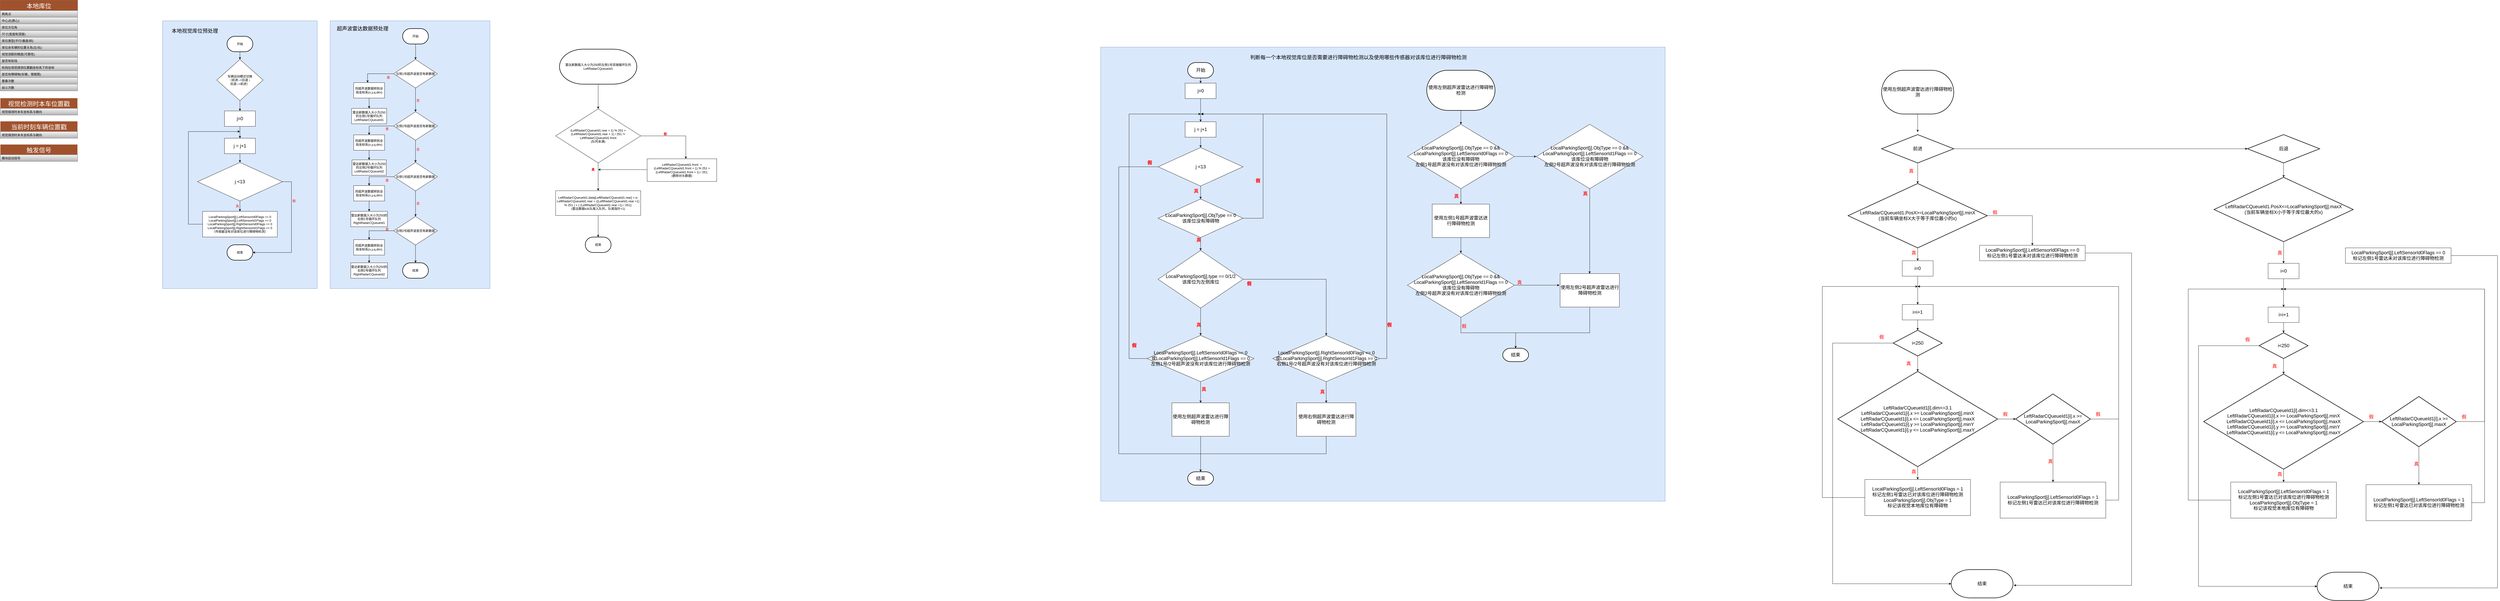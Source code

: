 <mxfile version="15.2.9" type="github">
  <diagram id="7hQzBCkBdU_H9w4rOh0N" name="第 1 页">
    <mxGraphModel dx="988" dy="503" grid="1" gridSize="10" guides="1" tooltips="1" connect="1" arrows="1" fold="1" page="1" pageScale="1" pageWidth="5000" pageHeight="1000" math="0" shadow="0">
      <root>
        <mxCell id="0" />
        <mxCell id="1" parent="0" />
        <mxCell id="37CJagWb4j1WNpY-bCI--20" value="" style="rounded=0;whiteSpace=wrap;html=1;fillColor=#dae8fc;strokeColor=#6c8ebf;" parent="1" vertex="1">
          <mxGeometry x="670" y="120" width="600" height="1040" as="geometry" />
        </mxCell>
        <mxCell id="VgWYN8n7LNtqtZWlq0ul-239" value="" style="rounded=0;whiteSpace=wrap;html=1;fontSize=18;fillColor=#dae8fc;strokeColor=#6c8ebf;" parent="1" vertex="1">
          <mxGeometry x="4310" y="222" width="2190" height="1764" as="geometry" />
        </mxCell>
        <mxCell id="jrK2h-31VooN953HkJox-1" value="本地库位" style="swimlane;fontStyle=0;childLayout=stackLayout;horizontal=1;startSize=40;horizontalStack=0;resizeParent=1;resizeParentMax=0;resizeLast=0;collapsible=1;marginBottom=0;fontSize=24;fillColor=#a0522d;strokeColor=#6D1F00;fontColor=#ffffff;" parent="1" vertex="1">
          <mxGeometry x="40" y="40" width="300" height="352" as="geometry" />
        </mxCell>
        <mxCell id="jrK2h-31VooN953HkJox-3" value="两角点" style="text;strokeColor=#666666;fillColor=#f5f5f5;align=left;verticalAlign=top;spacingLeft=4;spacingRight=4;overflow=hidden;rotatable=0;points=[[0,0.5],[1,0.5]];portConstraint=eastwest;gradientColor=#b3b3b3;" parent="jrK2h-31VooN953HkJox-1" vertex="1">
          <mxGeometry y="40" width="300" height="26" as="geometry" />
        </mxCell>
        <mxCell id="jrK2h-31VooN953HkJox-7" value="中心点(质心)" style="text;strokeColor=#666666;fillColor=#f5f5f5;align=left;verticalAlign=top;spacingLeft=4;spacingRight=4;overflow=hidden;rotatable=0;points=[[0,0.5],[1,0.5]];portConstraint=eastwest;gradientColor=#b3b3b3;" parent="jrK2h-31VooN953HkJox-1" vertex="1">
          <mxGeometry y="66" width="300" height="26" as="geometry" />
        </mxCell>
        <mxCell id="jrK2h-31VooN953HkJox-8" value="库位方位角" style="text;strokeColor=#666666;fillColor=#f5f5f5;align=left;verticalAlign=top;spacingLeft=4;spacingRight=4;overflow=hidden;rotatable=0;points=[[0,0.5],[1,0.5]];portConstraint=eastwest;gradientColor=#b3b3b3;" parent="jrK2h-31VooN953HkJox-1" vertex="1">
          <mxGeometry y="92" width="300" height="26" as="geometry" />
        </mxCell>
        <mxCell id="jrK2h-31VooN953HkJox-9" value="尺寸(宽度和深度)" style="text;strokeColor=#666666;fillColor=#f5f5f5;align=left;verticalAlign=top;spacingLeft=4;spacingRight=4;overflow=hidden;rotatable=0;points=[[0,0.5],[1,0.5]];portConstraint=eastwest;gradientColor=#b3b3b3;" parent="jrK2h-31VooN953HkJox-1" vertex="1">
          <mxGeometry y="118" width="300" height="26" as="geometry" />
        </mxCell>
        <mxCell id="jrK2h-31VooN953HkJox-10" value="库位类型(平行/垂直/斜)" style="text;strokeColor=#666666;fillColor=#f5f5f5;align=left;verticalAlign=top;spacingLeft=4;spacingRight=4;overflow=hidden;rotatable=0;points=[[0,0.5],[1,0.5]];portConstraint=eastwest;gradientColor=#b3b3b3;" parent="jrK2h-31VooN953HkJox-1" vertex="1">
          <mxGeometry y="144" width="300" height="26" as="geometry" />
        </mxCell>
        <mxCell id="jrK2h-31VooN953HkJox-11" value="库位余车辆的位置关系(左/右)" style="text;strokeColor=#666666;fillColor=#f5f5f5;align=left;verticalAlign=top;spacingLeft=4;spacingRight=4;overflow=hidden;rotatable=0;points=[[0,0.5],[1,0.5]];portConstraint=eastwest;gradientColor=#b3b3b3;" parent="jrK2h-31VooN953HkJox-1" vertex="1">
          <mxGeometry y="170" width="300" height="26" as="geometry" />
        </mxCell>
        <mxCell id="jrK2h-31VooN953HkJox-12" value="视觉测距的精度(可靠性)" style="text;strokeColor=#666666;fillColor=#f5f5f5;align=left;verticalAlign=top;spacingLeft=4;spacingRight=4;overflow=hidden;rotatable=0;points=[[0,0.5],[1,0.5]];portConstraint=eastwest;gradientColor=#b3b3b3;" parent="jrK2h-31VooN953HkJox-1" vertex="1">
          <mxGeometry y="196" width="300" height="26" as="geometry" />
        </mxCell>
        <mxCell id="jrK2h-31VooN953HkJox-13" value="是否有轮挡" style="text;strokeColor=#666666;fillColor=#f5f5f5;align=left;verticalAlign=top;spacingLeft=4;spacingRight=4;overflow=hidden;rotatable=0;points=[[0,0.5],[1,0.5]];portConstraint=eastwest;gradientColor=#b3b3b3;" parent="jrK2h-31VooN953HkJox-1" vertex="1">
          <mxGeometry y="222" width="300" height="26" as="geometry" />
        </mxCell>
        <mxCell id="jrK2h-31VooN953HkJox-14" value="轮挡在视觉探测位置戳坐标系下的坐标" style="text;strokeColor=#666666;fillColor=#f5f5f5;align=left;verticalAlign=top;spacingLeft=4;spacingRight=4;overflow=hidden;rotatable=0;points=[[0,0.5],[1,0.5]];portConstraint=eastwest;gradientColor=#b3b3b3;" parent="jrK2h-31VooN953HkJox-1" vertex="1">
          <mxGeometry y="248" width="300" height="26" as="geometry" />
        </mxCell>
        <mxCell id="jrK2h-31VooN953HkJox-15" value="是否有障碍物(车辆、雪糕筒)" style="text;strokeColor=#666666;fillColor=#f5f5f5;align=left;verticalAlign=top;spacingLeft=4;spacingRight=4;overflow=hidden;rotatable=0;points=[[0,0.5],[1,0.5]];portConstraint=eastwest;gradientColor=#b3b3b3;" parent="jrK2h-31VooN953HkJox-1" vertex="1">
          <mxGeometry y="274" width="300" height="26" as="geometry" />
        </mxCell>
        <mxCell id="jrK2h-31VooN953HkJox-16" value="重叠次数" style="text;strokeColor=#666666;fillColor=#f5f5f5;align=left;verticalAlign=top;spacingLeft=4;spacingRight=4;overflow=hidden;rotatable=0;points=[[0,0.5],[1,0.5]];portConstraint=eastwest;gradientColor=#b3b3b3;" parent="jrK2h-31VooN953HkJox-1" vertex="1">
          <mxGeometry y="300" width="300" height="26" as="geometry" />
        </mxCell>
        <mxCell id="jrK2h-31VooN953HkJox-4" value="歧义次数" style="text;strokeColor=#666666;fillColor=#f5f5f5;align=left;verticalAlign=top;spacingLeft=4;spacingRight=4;overflow=hidden;rotatable=0;points=[[0,0.5],[1,0.5]];portConstraint=eastwest;gradientColor=#b3b3b3;" parent="jrK2h-31VooN953HkJox-1" vertex="1">
          <mxGeometry y="326" width="300" height="26" as="geometry" />
        </mxCell>
        <mxCell id="jrK2h-31VooN953HkJox-17" value="视觉检测时本车位置戳" style="swimlane;fontStyle=0;childLayout=stackLayout;horizontal=1;startSize=40;horizontalStack=0;resizeParent=1;resizeParentMax=0;resizeLast=0;collapsible=1;marginBottom=0;fontSize=24;fillColor=#A0522D;strokeColor=#FFFFFF;fontColor=#FFFFFF;" parent="1" vertex="1">
          <mxGeometry x="40" y="420" width="300" height="66" as="geometry" />
        </mxCell>
        <mxCell id="jrK2h-31VooN953HkJox-18" value="视觉探测时本车坐标系与朝向" style="text;strokeColor=#666666;fillColor=#f5f5f5;align=left;verticalAlign=top;spacingLeft=4;spacingRight=4;overflow=hidden;rotatable=0;points=[[0,0.5],[1,0.5]];portConstraint=eastwest;gradientColor=#b3b3b3;" parent="jrK2h-31VooN953HkJox-17" vertex="1">
          <mxGeometry y="40" width="300" height="26" as="geometry" />
        </mxCell>
        <mxCell id="jrK2h-31VooN953HkJox-21" value="当前时刻车辆位置戳" style="swimlane;fontStyle=0;childLayout=stackLayout;horizontal=1;startSize=40;horizontalStack=0;resizeParent=1;resizeParentMax=0;resizeLast=0;collapsible=1;marginBottom=0;fontSize=24;fillColor=#A0522D;strokeColor=#FFFFFF;fontColor=#FFFFFF;" parent="1" vertex="1">
          <mxGeometry x="40" y="510" width="300" height="66" as="geometry" />
        </mxCell>
        <mxCell id="jrK2h-31VooN953HkJox-22" value="视觉探测时本车坐标系与朝向" style="text;strokeColor=#666666;fillColor=#f5f5f5;align=left;verticalAlign=top;spacingLeft=4;spacingRight=4;overflow=hidden;rotatable=0;points=[[0,0.5],[1,0.5]];portConstraint=eastwest;gradientColor=#b3b3b3;" parent="jrK2h-31VooN953HkJox-21" vertex="1">
          <mxGeometry y="40" width="300" height="26" as="geometry" />
        </mxCell>
        <mxCell id="jrK2h-31VooN953HkJox-23" value="触发信号" style="swimlane;fontStyle=0;childLayout=stackLayout;horizontal=1;startSize=40;horizontalStack=0;resizeParent=1;resizeParentMax=0;resizeLast=0;collapsible=1;marginBottom=0;fontSize=24;fillColor=#A0522D;strokeColor=#FFFFFF;fontColor=#FFFFFF;" parent="1" vertex="1">
          <mxGeometry x="40" y="600" width="300" height="66" as="geometry" />
        </mxCell>
        <mxCell id="jrK2h-31VooN953HkJox-24" value="模块启动信号" style="text;strokeColor=#666666;fillColor=#f5f5f5;align=left;verticalAlign=top;spacingLeft=4;spacingRight=4;overflow=hidden;rotatable=0;points=[[0,0.5],[1,0.5]];portConstraint=eastwest;gradientColor=#b3b3b3;" parent="jrK2h-31VooN953HkJox-23" vertex="1">
          <mxGeometry y="40" width="300" height="26" as="geometry" />
        </mxCell>
        <mxCell id="VgWYN8n7LNtqtZWlq0ul-52" value="" style="group" parent="1" vertex="1" connectable="0">
          <mxGeometry x="1320" y="120" width="620" height="1040" as="geometry" />
        </mxCell>
        <mxCell id="VgWYN8n7LNtqtZWlq0ul-50" value="" style="rounded=0;whiteSpace=wrap;html=1;fillColor=#dae8fc;strokeColor=#6c8ebf;" parent="VgWYN8n7LNtqtZWlq0ul-52" vertex="1">
          <mxGeometry width="620" height="1040" as="geometry" />
        </mxCell>
        <mxCell id="VgWYN8n7LNtqtZWlq0ul-49" value="" style="group" parent="VgWYN8n7LNtqtZWlq0ul-52" vertex="1" connectable="0">
          <mxGeometry x="70" y="30" width="346.25" height="970" as="geometry" />
        </mxCell>
        <mxCell id="VgWYN8n7LNtqtZWlq0ul-3" style="edgeStyle=orthogonalEdgeStyle;rounded=0;orthogonalLoop=1;jettySize=auto;html=1;" parent="VgWYN8n7LNtqtZWlq0ul-49" target="VgWYN8n7LNtqtZWlq0ul-2" edge="1">
          <mxGeometry relative="1" as="geometry">
            <mxPoint x="261.25" y="58" as="sourcePoint" />
          </mxGeometry>
        </mxCell>
        <mxCell id="VgWYN8n7LNtqtZWlq0ul-2" value="左侧1号超声波是否有新数据" style="rhombus;whiteSpace=wrap;html=1;" parent="VgWYN8n7LNtqtZWlq0ul-49" vertex="1">
          <mxGeometry x="176.25" y="120" width="170" height="111" as="geometry" />
        </mxCell>
        <mxCell id="VgWYN8n7LNtqtZWlq0ul-4" value="将超声波数据转到全局坐标系(x,y,q,dim)" style="rounded=0;whiteSpace=wrap;html=1;" parent="VgWYN8n7LNtqtZWlq0ul-49" vertex="1">
          <mxGeometry x="21.25" y="210" width="120" height="60" as="geometry" />
        </mxCell>
        <mxCell id="VgWYN8n7LNtqtZWlq0ul-5" style="edgeStyle=orthogonalEdgeStyle;rounded=0;orthogonalLoop=1;jettySize=auto;html=1;entryX=0.45;entryY=0.001;entryDx=0;entryDy=0;entryPerimeter=0;" parent="VgWYN8n7LNtqtZWlq0ul-49" source="VgWYN8n7LNtqtZWlq0ul-2" target="VgWYN8n7LNtqtZWlq0ul-4" edge="1">
          <mxGeometry relative="1" as="geometry" />
        </mxCell>
        <mxCell id="VgWYN8n7LNtqtZWlq0ul-12" value="左侧2号超声波是否有新数据" style="rhombus;whiteSpace=wrap;html=1;" parent="VgWYN8n7LNtqtZWlq0ul-49" vertex="1">
          <mxGeometry x="176.25" y="323" width="170" height="111" as="geometry" />
        </mxCell>
        <mxCell id="VgWYN8n7LNtqtZWlq0ul-16" style="edgeStyle=orthogonalEdgeStyle;rounded=0;orthogonalLoop=1;jettySize=auto;html=1;" parent="VgWYN8n7LNtqtZWlq0ul-49" source="VgWYN8n7LNtqtZWlq0ul-2" target="VgWYN8n7LNtqtZWlq0ul-12" edge="1">
          <mxGeometry relative="1" as="geometry" />
        </mxCell>
        <mxCell id="VgWYN8n7LNtqtZWlq0ul-14" value="将超声波数据转到全局坐标系(x,y,q,dim)" style="rounded=0;whiteSpace=wrap;html=1;" parent="VgWYN8n7LNtqtZWlq0ul-49" vertex="1">
          <mxGeometry x="21.25" y="413" width="120" height="60" as="geometry" />
        </mxCell>
        <mxCell id="VgWYN8n7LNtqtZWlq0ul-17" style="edgeStyle=orthogonalEdgeStyle;rounded=0;orthogonalLoop=1;jettySize=auto;html=1;entryX=0.5;entryY=0;entryDx=0;entryDy=0;" parent="VgWYN8n7LNtqtZWlq0ul-49" source="VgWYN8n7LNtqtZWlq0ul-12" target="VgWYN8n7LNtqtZWlq0ul-14" edge="1">
          <mxGeometry relative="1" as="geometry" />
        </mxCell>
        <mxCell id="VgWYN8n7LNtqtZWlq0ul-21" value="将超声波数据转到全局坐标系(x,y,q,dim)" style="rounded=0;whiteSpace=wrap;html=1;" parent="VgWYN8n7LNtqtZWlq0ul-49" vertex="1">
          <mxGeometry x="21.25" y="610" width="120" height="60" as="geometry" />
        </mxCell>
        <mxCell id="VgWYN8n7LNtqtZWlq0ul-23" value="右侧1号超声波是否有新数据" style="rhombus;whiteSpace=wrap;html=1;" parent="VgWYN8n7LNtqtZWlq0ul-49" vertex="1">
          <mxGeometry x="176.25" y="520" width="170" height="111" as="geometry" />
        </mxCell>
        <mxCell id="VgWYN8n7LNtqtZWlq0ul-24" style="edgeStyle=orthogonalEdgeStyle;rounded=0;orthogonalLoop=1;jettySize=auto;html=1;entryX=0.5;entryY=0;entryDx=0;entryDy=0;" parent="VgWYN8n7LNtqtZWlq0ul-49" source="VgWYN8n7LNtqtZWlq0ul-12" target="VgWYN8n7LNtqtZWlq0ul-23" edge="1">
          <mxGeometry relative="1" as="geometry" />
        </mxCell>
        <mxCell id="VgWYN8n7LNtqtZWlq0ul-19" style="edgeStyle=orthogonalEdgeStyle;rounded=0;orthogonalLoop=1;jettySize=auto;html=1;entryX=0.5;entryY=0;entryDx=0;entryDy=0;" parent="VgWYN8n7LNtqtZWlq0ul-49" source="VgWYN8n7LNtqtZWlq0ul-23" target="VgWYN8n7LNtqtZWlq0ul-21" edge="1">
          <mxGeometry relative="1" as="geometry" />
        </mxCell>
        <mxCell id="VgWYN8n7LNtqtZWlq0ul-28" value="将超声波数据转到全局坐标系(x,y,q,dim)" style="rounded=0;whiteSpace=wrap;html=1;" parent="VgWYN8n7LNtqtZWlq0ul-49" vertex="1">
          <mxGeometry x="21.25" y="820" width="120" height="60" as="geometry" />
        </mxCell>
        <mxCell id="VgWYN8n7LNtqtZWlq0ul-30" value="右侧2号超声波是否有新数据" style="rhombus;whiteSpace=wrap;html=1;" parent="VgWYN8n7LNtqtZWlq0ul-49" vertex="1">
          <mxGeometry x="176.25" y="730" width="170" height="111" as="geometry" />
        </mxCell>
        <mxCell id="VgWYN8n7LNtqtZWlq0ul-31" style="edgeStyle=orthogonalEdgeStyle;rounded=0;orthogonalLoop=1;jettySize=auto;html=1;entryX=0.5;entryY=0;entryDx=0;entryDy=0;" parent="VgWYN8n7LNtqtZWlq0ul-49" source="VgWYN8n7LNtqtZWlq0ul-23" target="VgWYN8n7LNtqtZWlq0ul-30" edge="1">
          <mxGeometry relative="1" as="geometry" />
        </mxCell>
        <mxCell id="VgWYN8n7LNtqtZWlq0ul-26" style="edgeStyle=orthogonalEdgeStyle;rounded=0;orthogonalLoop=1;jettySize=auto;html=1;entryX=0.5;entryY=0;entryDx=0;entryDy=0;" parent="VgWYN8n7LNtqtZWlq0ul-49" source="VgWYN8n7LNtqtZWlq0ul-30" target="VgWYN8n7LNtqtZWlq0ul-28" edge="1">
          <mxGeometry relative="1" as="geometry" />
        </mxCell>
        <mxCell id="VgWYN8n7LNtqtZWlq0ul-32" value="&lt;font color=&quot;#FF0000&quot;&gt;是&lt;/font&gt;" style="text;html=1;strokeColor=none;fillColor=none;align=center;verticalAlign=middle;whiteSpace=wrap;rounded=0;" parent="VgWYN8n7LNtqtZWlq0ul-49" vertex="1">
          <mxGeometry x="131.25" y="770" width="40" height="20" as="geometry" />
        </mxCell>
        <mxCell id="VgWYN8n7LNtqtZWlq0ul-34" value="&lt;font color=&quot;#FF0000&quot;&gt;是&lt;/font&gt;" style="text;html=1;strokeColor=none;fillColor=none;align=center;verticalAlign=middle;whiteSpace=wrap;rounded=0;" parent="VgWYN8n7LNtqtZWlq0ul-49" vertex="1">
          <mxGeometry x="131.25" y="580" width="40" height="20" as="geometry" />
        </mxCell>
        <mxCell id="VgWYN8n7LNtqtZWlq0ul-35" value="&lt;font color=&quot;#FF0000&quot;&gt;是&lt;/font&gt;" style="text;html=1;strokeColor=none;fillColor=none;align=center;verticalAlign=middle;whiteSpace=wrap;rounded=0;" parent="VgWYN8n7LNtqtZWlq0ul-49" vertex="1">
          <mxGeometry x="131.25" y="380" width="40" height="20" as="geometry" />
        </mxCell>
        <mxCell id="VgWYN8n7LNtqtZWlq0ul-36" value="&lt;font color=&quot;#FF0000&quot;&gt;是&lt;/font&gt;" style="text;html=1;strokeColor=none;fillColor=none;align=center;verticalAlign=middle;whiteSpace=wrap;rounded=0;" parent="VgWYN8n7LNtqtZWlq0ul-49" vertex="1">
          <mxGeometry x="136.25" y="180" width="40" height="20" as="geometry" />
        </mxCell>
        <mxCell id="VgWYN8n7LNtqtZWlq0ul-37" value="&lt;font color=&quot;#FF0000&quot;&gt;否&lt;/font&gt;" style="text;html=1;strokeColor=none;fillColor=none;align=center;verticalAlign=middle;whiteSpace=wrap;rounded=0;" parent="VgWYN8n7LNtqtZWlq0ul-49" vertex="1">
          <mxGeometry x="251.25" y="270" width="40" height="20" as="geometry" />
        </mxCell>
        <mxCell id="VgWYN8n7LNtqtZWlq0ul-38" value="&lt;font color=&quot;#FF0000&quot;&gt;否&lt;/font&gt;" style="text;html=1;strokeColor=none;fillColor=none;align=center;verticalAlign=middle;whiteSpace=wrap;rounded=0;" parent="VgWYN8n7LNtqtZWlq0ul-49" vertex="1">
          <mxGeometry x="251.25" y="460" width="40" height="20" as="geometry" />
        </mxCell>
        <mxCell id="VgWYN8n7LNtqtZWlq0ul-40" value="&lt;font color=&quot;#FF0000&quot;&gt;否&lt;/font&gt;" style="text;html=1;strokeColor=none;fillColor=none;align=center;verticalAlign=middle;whiteSpace=wrap;rounded=0;" parent="VgWYN8n7LNtqtZWlq0ul-49" vertex="1">
          <mxGeometry x="251.25" y="670" width="40" height="20" as="geometry" />
        </mxCell>
        <mxCell id="VgWYN8n7LNtqtZWlq0ul-43" value="结束" style="strokeWidth=2;html=1;shape=mxgraph.flowchart.terminator;whiteSpace=wrap;" parent="VgWYN8n7LNtqtZWlq0ul-49" vertex="1">
          <mxGeometry x="211.25" y="910" width="100" height="60" as="geometry" />
        </mxCell>
        <mxCell id="VgWYN8n7LNtqtZWlq0ul-48" style="edgeStyle=orthogonalEdgeStyle;rounded=0;orthogonalLoop=1;jettySize=auto;html=1;entryX=0.5;entryY=0;entryDx=0;entryDy=0;entryPerimeter=0;" parent="VgWYN8n7LNtqtZWlq0ul-49" source="VgWYN8n7LNtqtZWlq0ul-30" target="VgWYN8n7LNtqtZWlq0ul-43" edge="1">
          <mxGeometry relative="1" as="geometry" />
        </mxCell>
        <mxCell id="VgWYN8n7LNtqtZWlq0ul-46" value="开始" style="strokeWidth=2;html=1;shape=mxgraph.flowchart.terminator;whiteSpace=wrap;" parent="VgWYN8n7LNtqtZWlq0ul-49" vertex="1">
          <mxGeometry x="211.25" width="100" height="60" as="geometry" />
        </mxCell>
        <mxCell id="VgWYN8n7LNtqtZWlq0ul-51" value="&lt;font style=&quot;font-size: 20px&quot;&gt;超声波雷达数据预处理&lt;/font&gt;" style="text;html=1;strokeColor=none;fillColor=none;align=center;verticalAlign=middle;whiteSpace=wrap;rounded=0;fontSize=18;" parent="VgWYN8n7LNtqtZWlq0ul-49" vertex="1">
          <mxGeometry x="-58.75" y="-10" width="230" height="20" as="geometry" />
        </mxCell>
        <mxCell id="VgWYN8n7LNtqtZWlq0ul-15" value="雷达新数据入大小为250的左侧2号循环队列LeftRadarCQueueId2" style="rounded=0;whiteSpace=wrap;html=1;" parent="VgWYN8n7LNtqtZWlq0ul-49" vertex="1">
          <mxGeometry x="14.69" y="510" width="133.13" height="60" as="geometry" />
        </mxCell>
        <mxCell id="VgWYN8n7LNtqtZWlq0ul-13" value="" style="edgeStyle=orthogonalEdgeStyle;rounded=0;orthogonalLoop=1;jettySize=auto;html=1;" parent="VgWYN8n7LNtqtZWlq0ul-49" source="VgWYN8n7LNtqtZWlq0ul-14" target="VgWYN8n7LNtqtZWlq0ul-15" edge="1">
          <mxGeometry relative="1" as="geometry" />
        </mxCell>
        <mxCell id="VgWYN8n7LNtqtZWlq0ul-8" value="雷达新数据入大小为250的左侧1号循环队列LeftRadarCQueueId1" style="rounded=0;whiteSpace=wrap;html=1;" parent="VgWYN8n7LNtqtZWlq0ul-52" vertex="1">
          <mxGeometry x="83.13" y="340" width="136.25" height="60" as="geometry" />
        </mxCell>
        <mxCell id="VgWYN8n7LNtqtZWlq0ul-9" value="" style="edgeStyle=orthogonalEdgeStyle;rounded=0;orthogonalLoop=1;jettySize=auto;html=1;" parent="VgWYN8n7LNtqtZWlq0ul-52" source="VgWYN8n7LNtqtZWlq0ul-4" target="VgWYN8n7LNtqtZWlq0ul-8" edge="1">
          <mxGeometry relative="1" as="geometry" />
        </mxCell>
        <mxCell id="VgWYN8n7LNtqtZWlq0ul-22" value="雷达新数据入大小为250的右侧1号循环队列RightRadarCQueueId1" style="rounded=0;whiteSpace=wrap;html=1;" parent="VgWYN8n7LNtqtZWlq0ul-52" vertex="1">
          <mxGeometry x="80" y="740" width="142.5" height="60" as="geometry" />
        </mxCell>
        <mxCell id="VgWYN8n7LNtqtZWlq0ul-20" value="" style="edgeStyle=orthogonalEdgeStyle;rounded=0;orthogonalLoop=1;jettySize=auto;html=1;" parent="VgWYN8n7LNtqtZWlq0ul-52" source="VgWYN8n7LNtqtZWlq0ul-21" target="VgWYN8n7LNtqtZWlq0ul-22" edge="1">
          <mxGeometry relative="1" as="geometry" />
        </mxCell>
        <mxCell id="VgWYN8n7LNtqtZWlq0ul-29" value="雷达新数据入大小为250的右侧2号循环队列RightRadarCQueueId2" style="rounded=0;whiteSpace=wrap;html=1;" parent="VgWYN8n7LNtqtZWlq0ul-52" vertex="1">
          <mxGeometry x="80" y="940" width="142.5" height="60" as="geometry" />
        </mxCell>
        <mxCell id="VgWYN8n7LNtqtZWlq0ul-27" value="" style="edgeStyle=orthogonalEdgeStyle;rounded=0;orthogonalLoop=1;jettySize=auto;html=1;" parent="VgWYN8n7LNtqtZWlq0ul-52" source="VgWYN8n7LNtqtZWlq0ul-28" target="VgWYN8n7LNtqtZWlq0ul-29" edge="1">
          <mxGeometry relative="1" as="geometry" />
        </mxCell>
        <mxCell id="VgWYN8n7LNtqtZWlq0ul-61" value="" style="group" parent="1" vertex="1" connectable="0">
          <mxGeometry x="9109.86" y="714" width="40" height="20" as="geometry" />
        </mxCell>
        <mxCell id="VgWYN8n7LNtqtZWlq0ul-62" style="edgeStyle=orthogonalEdgeStyle;rounded=0;orthogonalLoop=1;jettySize=auto;html=1;entryX=0.5;entryY=0;entryDx=0;entryDy=0;entryPerimeter=0;fontSize=18;" parent="VgWYN8n7LNtqtZWlq0ul-61" edge="1">
          <mxGeometry relative="1" as="geometry" />
        </mxCell>
        <mxCell id="37CJagWb4j1WNpY-bCI--34" style="edgeStyle=orthogonalEdgeStyle;rounded=0;orthogonalLoop=1;jettySize=auto;html=1;exitX=1;exitY=0.5;exitDx=0;exitDy=0;exitPerimeter=0;entryX=0.5;entryY=0;entryDx=0;entryDy=0;fontSize=18;" parent="1" source="VgWYN8n7LNtqtZWlq0ul-66" target="37CJagWb4j1WNpY-bCI--35" edge="1">
          <mxGeometry relative="1" as="geometry">
            <mxPoint x="7920" y="1072.0" as="targetPoint" />
          </mxGeometry>
        </mxCell>
        <mxCell id="37CJagWb4j1WNpY-bCI--40" style="edgeStyle=orthogonalEdgeStyle;rounded=0;orthogonalLoop=1;jettySize=auto;html=1;entryX=0.5;entryY=0;entryDx=0;entryDy=0;fontSize=18;" parent="1" source="VgWYN8n7LNtqtZWlq0ul-66" target="VgWYN8n7LNtqtZWlq0ul-77" edge="1">
          <mxGeometry relative="1" as="geometry" />
        </mxCell>
        <mxCell id="VgWYN8n7LNtqtZWlq0ul-66" value="LeftRadarCQueueId1.PosX&amp;gt;=LocalParkingSport[j].minX&lt;br&gt;(当前车辆坐标X大于等于库位最小的x)" style="strokeWidth=2;html=1;shape=mxgraph.flowchart.decision;whiteSpace=wrap;fontSize=18;" parent="1" vertex="1">
          <mxGeometry x="7210" y="752" width="540" height="250" as="geometry" />
        </mxCell>
        <mxCell id="37CJagWb4j1WNpY-bCI--37" style="edgeStyle=orthogonalEdgeStyle;rounded=0;orthogonalLoop=1;jettySize=auto;html=1;entryX=0.5;entryY=0;entryDx=0;entryDy=0;fontSize=18;" parent="1" source="VgWYN8n7LNtqtZWlq0ul-77" target="37CJagWb4j1WNpY-bCI--36" edge="1">
          <mxGeometry relative="1" as="geometry" />
        </mxCell>
        <mxCell id="VgWYN8n7LNtqtZWlq0ul-77" value="i=0" style="rounded=0;whiteSpace=wrap;html=1;fontSize=18;" parent="1" vertex="1">
          <mxGeometry x="7420" y="1052" width="120" height="60" as="geometry" />
        </mxCell>
        <mxCell id="VgWYN8n7LNtqtZWlq0ul-116" style="edgeStyle=orthogonalEdgeStyle;rounded=0;orthogonalLoop=1;jettySize=auto;html=1;entryX=0.5;entryY=0;entryDx=0;entryDy=0;entryPerimeter=0;fontSize=18;" parent="1" source="VgWYN8n7LNtqtZWlq0ul-86" target="VgWYN8n7LNtqtZWlq0ul-99" edge="1">
          <mxGeometry relative="1" as="geometry" />
        </mxCell>
        <mxCell id="37CJagWb4j1WNpY-bCI--52" style="edgeStyle=orthogonalEdgeStyle;rounded=0;orthogonalLoop=1;jettySize=auto;html=1;entryX=0;entryY=0.5;entryDx=0;entryDy=0;entryPerimeter=0;fontSize=18;" parent="1" source="VgWYN8n7LNtqtZWlq0ul-86" target="37CJagWb4j1WNpY-bCI--48" edge="1">
          <mxGeometry relative="1" as="geometry">
            <Array as="points">
              <mxPoint x="7150" y="1372" />
              <mxPoint x="7150" y="2307" />
            </Array>
          </mxGeometry>
        </mxCell>
        <mxCell id="VgWYN8n7LNtqtZWlq0ul-86" value="i&amp;lt;250" style="strokeWidth=2;html=1;shape=mxgraph.flowchart.decision;whiteSpace=wrap;fontSize=18;" parent="1" vertex="1">
          <mxGeometry x="7385" y="1322" width="190" height="100" as="geometry" />
        </mxCell>
        <mxCell id="37CJagWb4j1WNpY-bCI--39" style="edgeStyle=orthogonalEdgeStyle;rounded=0;orthogonalLoop=1;jettySize=auto;html=1;entryX=0.5;entryY=0;entryDx=0;entryDy=0;fontSize=18;" parent="1" source="VgWYN8n7LNtqtZWlq0ul-99" target="VgWYN8n7LNtqtZWlq0ul-129" edge="1">
          <mxGeometry relative="1" as="geometry" />
        </mxCell>
        <mxCell id="37CJagWb4j1WNpY-bCI--43" style="edgeStyle=orthogonalEdgeStyle;rounded=0;orthogonalLoop=1;jettySize=auto;html=1;entryX=0;entryY=0.5;entryDx=0;entryDy=0;entryPerimeter=0;fontSize=18;" parent="1" source="VgWYN8n7LNtqtZWlq0ul-99" target="37CJagWb4j1WNpY-bCI--41" edge="1">
          <mxGeometry relative="1" as="geometry" />
        </mxCell>
        <mxCell id="VgWYN8n7LNtqtZWlq0ul-99" value="&lt;div&gt;LeftRadarCQueueId1[i].dim&amp;lt;=3.1&lt;/div&gt;&lt;div&gt;LeftRadarCQueueId1[i].x &amp;gt;= LocalParkingSport[j].minX&lt;br&gt;LeftRadarCQueueId1[i].x &amp;lt;= LocalParkingSport[j].maxX&lt;br&gt;LeftRadarCQueueId1[i].y &amp;gt;= LocalParkingSport[j].minY&lt;br&gt;LeftRadarCQueueId1[i].y &amp;lt;= LocalParkingSport[j].maxY&lt;/div&gt;" style="strokeWidth=2;html=1;shape=mxgraph.flowchart.decision;whiteSpace=wrap;fontSize=18;" parent="1" vertex="1">
          <mxGeometry x="7170" y="1482" width="620" height="370" as="geometry" />
        </mxCell>
        <mxCell id="37CJagWb4j1WNpY-bCI--49" style="edgeStyle=orthogonalEdgeStyle;rounded=0;orthogonalLoop=1;jettySize=auto;html=1;fontSize=18;" parent="1" source="VgWYN8n7LNtqtZWlq0ul-129" edge="1">
          <mxGeometry relative="1" as="geometry">
            <mxPoint x="7480" y="1152" as="targetPoint" />
            <Array as="points">
              <mxPoint x="7110" y="1972" />
              <mxPoint x="7110" y="1152" />
            </Array>
          </mxGeometry>
        </mxCell>
        <mxCell id="VgWYN8n7LNtqtZWlq0ul-129" value="&lt;div&gt;&lt;div&gt;LocalParkingSport[j].LeftSensorId0Flags = 1&lt;/div&gt;&lt;div&gt;标记左侧1号雷达已对该库位进行障碍物检测&lt;br&gt;&lt;/div&gt;LocalParkingSport[j].ObjType = 1&lt;/div&gt;&lt;div&gt;标记该视觉本地库位有障碍物&lt;/div&gt;" style="rounded=0;whiteSpace=wrap;html=1;fontSize=18;" parent="1" vertex="1">
          <mxGeometry x="7275" y="1902" width="410" height="140" as="geometry" />
        </mxCell>
        <mxCell id="VgWYN8n7LNtqtZWlq0ul-238" value="" style="group" parent="1" vertex="1" connectable="0">
          <mxGeometry x="4380" y="282" width="1070" height="1642" as="geometry" />
        </mxCell>
        <mxCell id="VgWYN8n7LNtqtZWlq0ul-53" value="开始" style="strokeWidth=2;html=1;shape=mxgraph.flowchart.terminator;whiteSpace=wrap;fontSize=18;" parent="VgWYN8n7LNtqtZWlq0ul-238" vertex="1">
          <mxGeometry x="267.5" width="100" height="60" as="geometry" />
        </mxCell>
        <mxCell id="VgWYN8n7LNtqtZWlq0ul-122" value="j=0" style="rounded=0;whiteSpace=wrap;html=1;fontSize=18;" parent="VgWYN8n7LNtqtZWlq0ul-238" vertex="1">
          <mxGeometry x="257.5" y="80" width="120" height="60" as="geometry" />
        </mxCell>
        <mxCell id="VgWYN8n7LNtqtZWlq0ul-154" style="edgeStyle=orthogonalEdgeStyle;rounded=0;orthogonalLoop=1;jettySize=auto;html=1;entryX=0.5;entryY=0;entryDx=0;entryDy=0;fontSize=18;" parent="VgWYN8n7LNtqtZWlq0ul-238" source="VgWYN8n7LNtqtZWlq0ul-53" target="VgWYN8n7LNtqtZWlq0ul-122" edge="1">
          <mxGeometry relative="1" as="geometry" />
        </mxCell>
        <mxCell id="VgWYN8n7LNtqtZWlq0ul-131" value="&lt;div&gt;LocalParkingSport[j].ObjType == 0&lt;/div&gt;&lt;div&gt;该库位没有障碍物&lt;br&gt;&lt;/div&gt;" style="rhombus;whiteSpace=wrap;html=1;fontSize=18;" parent="VgWYN8n7LNtqtZWlq0ul-238" vertex="1">
          <mxGeometry x="152.5" y="530" width="330" height="150" as="geometry" />
        </mxCell>
        <mxCell id="VgWYN8n7LNtqtZWlq0ul-133" value="&lt;div&gt;LocalParkingSport[j].type == 0/1/2&lt;/div&gt;&lt;div&gt;该库位为左侧库位&lt;br&gt;&lt;/div&gt;" style="rhombus;whiteSpace=wrap;html=1;fontSize=18;" parent="VgWYN8n7LNtqtZWlq0ul-238" vertex="1">
          <mxGeometry x="152.5" y="730" width="330" height="224" as="geometry" />
        </mxCell>
        <mxCell id="VgWYN8n7LNtqtZWlq0ul-140" style="edgeStyle=orthogonalEdgeStyle;rounded=0;orthogonalLoop=1;jettySize=auto;html=1;entryX=0.5;entryY=0;entryDx=0;entryDy=0;fontSize=18;" parent="VgWYN8n7LNtqtZWlq0ul-238" source="VgWYN8n7LNtqtZWlq0ul-131" target="VgWYN8n7LNtqtZWlq0ul-133" edge="1">
          <mxGeometry relative="1" as="geometry" />
        </mxCell>
        <mxCell id="VgWYN8n7LNtqtZWlq0ul-139" style="edgeStyle=orthogonalEdgeStyle;rounded=0;orthogonalLoop=1;jettySize=auto;html=1;entryX=0.5;entryY=0;entryDx=0;entryDy=0;fontSize=18;" parent="VgWYN8n7LNtqtZWlq0ul-238" source="VgWYN8n7LNtqtZWlq0ul-137" target="VgWYN8n7LNtqtZWlq0ul-131" edge="1">
          <mxGeometry relative="1" as="geometry" />
        </mxCell>
        <mxCell id="VgWYN8n7LNtqtZWlq0ul-137" value="j &amp;lt;13" style="rhombus;whiteSpace=wrap;html=1;fontSize=18;" parent="VgWYN8n7LNtqtZWlq0ul-238" vertex="1">
          <mxGeometry x="152.5" y="330" width="330" height="150" as="geometry" />
        </mxCell>
        <mxCell id="VgWYN8n7LNtqtZWlq0ul-146" value="&lt;b&gt;&lt;font color=&quot;#FF3333&quot;&gt;真&lt;/font&gt;&lt;/b&gt;" style="text;html=1;strokeColor=none;fillColor=none;align=center;verticalAlign=middle;whiteSpace=wrap;rounded=0;fontSize=18;" parent="VgWYN8n7LNtqtZWlq0ul-238" vertex="1">
          <mxGeometry x="290" y="680" width="40" height="20" as="geometry" />
        </mxCell>
        <mxCell id="VgWYN8n7LNtqtZWlq0ul-147" value="&lt;b&gt;&lt;font color=&quot;#FF3333&quot;&gt;真&lt;/font&gt;&lt;/b&gt;" style="text;html=1;strokeColor=none;fillColor=none;align=center;verticalAlign=middle;whiteSpace=wrap;rounded=0;fontSize=18;" parent="VgWYN8n7LNtqtZWlq0ul-238" vertex="1">
          <mxGeometry x="290" y="990" width="40" height="60" as="geometry" />
        </mxCell>
        <mxCell id="VgWYN8n7LNtqtZWlq0ul-148" value="&lt;b&gt;&lt;font color=&quot;#FF3333&quot;&gt;真&lt;/font&gt;&lt;/b&gt;" style="text;html=1;strokeColor=none;fillColor=none;align=center;verticalAlign=middle;whiteSpace=wrap;rounded=0;fontSize=18;" parent="VgWYN8n7LNtqtZWlq0ul-238" vertex="1">
          <mxGeometry x="280" y="490" width="40" height="20" as="geometry" />
        </mxCell>
        <mxCell id="VgWYN8n7LNtqtZWlq0ul-151" value="&lt;b&gt;&lt;font color=&quot;#FF3333&quot;&gt;真&lt;/font&gt;&lt;/b&gt;" style="text;html=1;strokeColor=none;fillColor=none;align=center;verticalAlign=middle;whiteSpace=wrap;rounded=0;fontSize=18;" parent="VgWYN8n7LNtqtZWlq0ul-238" vertex="1">
          <mxGeometry x="290" y="680" width="40" height="20" as="geometry" />
        </mxCell>
        <mxCell id="VgWYN8n7LNtqtZWlq0ul-153" value="&lt;b&gt;&lt;font color=&quot;#FF0000&quot;&gt;假&lt;/font&gt;&lt;/b&gt;" style="text;html=1;strokeColor=none;fillColor=none;align=center;verticalAlign=middle;whiteSpace=wrap;rounded=0;fontSize=18;" parent="VgWYN8n7LNtqtZWlq0ul-238" vertex="1">
          <mxGeometry x="486.24" y="820" width="40" height="80" as="geometry" />
        </mxCell>
        <mxCell id="VgWYN8n7LNtqtZWlq0ul-158" style="edgeStyle=orthogonalEdgeStyle;rounded=0;orthogonalLoop=1;jettySize=auto;html=1;entryX=0.5;entryY=0;entryDx=0;entryDy=0;fontSize=18;" parent="VgWYN8n7LNtqtZWlq0ul-238" source="VgWYN8n7LNtqtZWlq0ul-156" target="VgWYN8n7LNtqtZWlq0ul-137" edge="1">
          <mxGeometry relative="1" as="geometry" />
        </mxCell>
        <mxCell id="VgWYN8n7LNtqtZWlq0ul-156" value="j = j+1" style="rounded=0;whiteSpace=wrap;html=1;fontSize=18;" parent="VgWYN8n7LNtqtZWlq0ul-238" vertex="1">
          <mxGeometry x="257.51" y="230" width="120" height="60" as="geometry" />
        </mxCell>
        <mxCell id="VgWYN8n7LNtqtZWlq0ul-237" value="" style="edgeStyle=orthogonalEdgeStyle;rounded=0;orthogonalLoop=1;jettySize=auto;html=1;fontSize=18;" parent="VgWYN8n7LNtqtZWlq0ul-238" source="VgWYN8n7LNtqtZWlq0ul-122" target="VgWYN8n7LNtqtZWlq0ul-156" edge="1">
          <mxGeometry relative="1" as="geometry" />
        </mxCell>
        <mxCell id="VgWYN8n7LNtqtZWlq0ul-160" style="edgeStyle=orthogonalEdgeStyle;rounded=0;orthogonalLoop=1;jettySize=auto;html=1;fontSize=18;" parent="VgWYN8n7LNtqtZWlq0ul-238" source="VgWYN8n7LNtqtZWlq0ul-131" edge="1">
          <mxGeometry x="70" y="170" as="geometry">
            <mxPoint x="318" y="200" as="targetPoint" />
            <Array as="points">
              <mxPoint x="560" y="605" />
              <mxPoint x="560" y="200" />
              <mxPoint x="318" y="200" />
            </Array>
          </mxGeometry>
        </mxCell>
        <mxCell id="VgWYN8n7LNtqtZWlq0ul-150" value="&lt;b&gt;&lt;font color=&quot;#FF0000&quot;&gt;假&lt;/font&gt;&lt;/b&gt;" style="text;html=1;strokeColor=none;fillColor=none;align=center;verticalAlign=middle;whiteSpace=wrap;rounded=0;fontSize=18;" parent="VgWYN8n7LNtqtZWlq0ul-238" vertex="1">
          <mxGeometry x="520" y="450" width="40" height="20" as="geometry" />
        </mxCell>
        <mxCell id="VgWYN8n7LNtqtZWlq0ul-207" value="使用左侧超声波雷达进行障碍物检测" style="rounded=0;whiteSpace=wrap;html=1;fontSize=18;" parent="VgWYN8n7LNtqtZWlq0ul-238" vertex="1">
          <mxGeometry x="206.25" y="1322" width="222.5" height="130" as="geometry" />
        </mxCell>
        <mxCell id="VgWYN8n7LNtqtZWlq0ul-208" value="使用右侧超声波雷达进行障碍物检测" style="rounded=0;whiteSpace=wrap;html=1;fontSize=18;" parent="VgWYN8n7LNtqtZWlq0ul-238" vertex="1">
          <mxGeometry x="690" y="1322" width="230" height="130" as="geometry" />
        </mxCell>
        <mxCell id="VgWYN8n7LNtqtZWlq0ul-214" value="结束" style="strokeWidth=2;html=1;shape=mxgraph.flowchart.terminator;whiteSpace=wrap;fontSize=18;" parent="VgWYN8n7LNtqtZWlq0ul-238" vertex="1">
          <mxGeometry x="267.51" y="1590" width="100" height="52" as="geometry" />
        </mxCell>
        <mxCell id="VgWYN8n7LNtqtZWlq0ul-217" style="edgeStyle=orthogonalEdgeStyle;rounded=0;orthogonalLoop=1;jettySize=auto;html=1;fontSize=18;entryX=0.5;entryY=0;entryDx=0;entryDy=0;entryPerimeter=0;" parent="VgWYN8n7LNtqtZWlq0ul-238" source="VgWYN8n7LNtqtZWlq0ul-137" target="VgWYN8n7LNtqtZWlq0ul-214" edge="1">
          <mxGeometry relative="1" as="geometry">
            <mxPoint x="410" y="1670" as="targetPoint" />
            <Array as="points">
              <mxPoint y="405" />
              <mxPoint y="1520" />
              <mxPoint x="318" y="1520" />
            </Array>
          </mxGeometry>
        </mxCell>
        <mxCell id="VgWYN8n7LNtqtZWlq0ul-215" style="edgeStyle=orthogonalEdgeStyle;rounded=0;orthogonalLoop=1;jettySize=auto;html=1;entryX=0.5;entryY=0;entryDx=0;entryDy=0;entryPerimeter=0;fontSize=18;" parent="VgWYN8n7LNtqtZWlq0ul-238" source="VgWYN8n7LNtqtZWlq0ul-207" target="VgWYN8n7LNtqtZWlq0ul-214" edge="1">
          <mxGeometry relative="1" as="geometry">
            <Array as="points">
              <mxPoint x="318" y="1520" />
              <mxPoint x="318" y="1520" />
            </Array>
          </mxGeometry>
        </mxCell>
        <mxCell id="VgWYN8n7LNtqtZWlq0ul-216" style="edgeStyle=orthogonalEdgeStyle;rounded=0;orthogonalLoop=1;jettySize=auto;html=1;fontSize=18;entryX=0.5;entryY=0;entryDx=0;entryDy=0;entryPerimeter=0;" parent="VgWYN8n7LNtqtZWlq0ul-238" source="VgWYN8n7LNtqtZWlq0ul-208" target="VgWYN8n7LNtqtZWlq0ul-214" edge="1">
          <mxGeometry relative="1" as="geometry">
            <mxPoint x="506" y="1690" as="targetPoint" />
            <Array as="points">
              <mxPoint x="805" y="1520" />
              <mxPoint x="318" y="1520" />
            </Array>
          </mxGeometry>
        </mxCell>
        <mxCell id="VgWYN8n7LNtqtZWlq0ul-218" value="&lt;b&gt;&lt;font color=&quot;#FF0000&quot;&gt;假&lt;/font&gt;&lt;/b&gt;" style="text;html=1;strokeColor=none;fillColor=none;align=center;verticalAlign=middle;whiteSpace=wrap;rounded=0;fontSize=18;" parent="VgWYN8n7LNtqtZWlq0ul-238" vertex="1">
          <mxGeometry x="100" y="350" width="40" height="80" as="geometry" />
        </mxCell>
        <mxCell id="VgWYN8n7LNtqtZWlq0ul-221" style="edgeStyle=orthogonalEdgeStyle;rounded=0;orthogonalLoop=1;jettySize=auto;html=1;fontSize=18;" parent="VgWYN8n7LNtqtZWlq0ul-238" source="VgWYN8n7LNtqtZWlq0ul-219" target="VgWYN8n7LNtqtZWlq0ul-207" edge="1">
          <mxGeometry relative="1" as="geometry" />
        </mxCell>
        <mxCell id="VgWYN8n7LNtqtZWlq0ul-235" style="edgeStyle=orthogonalEdgeStyle;rounded=0;orthogonalLoop=1;jettySize=auto;html=1;exitX=0;exitY=0.5;exitDx=0;exitDy=0;fontSize=18;" parent="VgWYN8n7LNtqtZWlq0ul-238" source="VgWYN8n7LNtqtZWlq0ul-219" edge="1">
          <mxGeometry relative="1" as="geometry">
            <mxPoint x="318" y="200" as="targetPoint" />
            <Array as="points">
              <mxPoint x="40" y="1150" />
              <mxPoint x="40" y="200" />
            </Array>
          </mxGeometry>
        </mxCell>
        <mxCell id="VgWYN8n7LNtqtZWlq0ul-219" value="&lt;div&gt;LocalParkingSport[j].LeftSensorId0Flags == 0&lt;/div&gt;&lt;div&gt;或LocalParkingSport[j].LeftSensorId1Flags == 0&lt;/div&gt;&lt;div&gt;左侧1号/2号超声波没有对该库位进行障碍物检测&lt;br&gt;&lt;/div&gt;" style="rhombus;whiteSpace=wrap;html=1;fontSize=18;" parent="VgWYN8n7LNtqtZWlq0ul-238" vertex="1">
          <mxGeometry x="110" y="1060" width="415" height="180" as="geometry" />
        </mxCell>
        <mxCell id="VgWYN8n7LNtqtZWlq0ul-220" style="edgeStyle=orthogonalEdgeStyle;rounded=0;orthogonalLoop=1;jettySize=auto;html=1;entryX=0.5;entryY=0;entryDx=0;entryDy=0;fontSize=18;" parent="VgWYN8n7LNtqtZWlq0ul-238" source="VgWYN8n7LNtqtZWlq0ul-133" target="VgWYN8n7LNtqtZWlq0ul-219" edge="1">
          <mxGeometry relative="1" as="geometry" />
        </mxCell>
        <mxCell id="VgWYN8n7LNtqtZWlq0ul-229" style="edgeStyle=orthogonalEdgeStyle;rounded=0;orthogonalLoop=1;jettySize=auto;html=1;entryX=0.5;entryY=0;entryDx=0;entryDy=0;fontSize=18;" parent="VgWYN8n7LNtqtZWlq0ul-238" source="VgWYN8n7LNtqtZWlq0ul-222" target="VgWYN8n7LNtqtZWlq0ul-208" edge="1">
          <mxGeometry relative="1" as="geometry" />
        </mxCell>
        <mxCell id="VgWYN8n7LNtqtZWlq0ul-232" style="edgeStyle=orthogonalEdgeStyle;rounded=0;orthogonalLoop=1;jettySize=auto;html=1;fontSize=18;" parent="VgWYN8n7LNtqtZWlq0ul-238" source="VgWYN8n7LNtqtZWlq0ul-222" edge="1">
          <mxGeometry relative="1" as="geometry">
            <mxPoint x="320" y="200" as="targetPoint" />
            <Array as="points">
              <mxPoint x="1040" y="1150" />
              <mxPoint x="1040" y="200" />
            </Array>
          </mxGeometry>
        </mxCell>
        <mxCell id="VgWYN8n7LNtqtZWlq0ul-222" value="&lt;div&gt;LocalParkingSport[j].RightSensorId0Flags == 0&lt;/div&gt;&lt;div&gt;或LocalParkingSport[j].RightSensorId1Flags == 0&lt;/div&gt;&lt;div&gt;右侧1号/2号超声波没有对该库位进行障碍物检测&lt;br&gt;&lt;/div&gt;" style="rhombus;whiteSpace=wrap;html=1;fontSize=18;" parent="VgWYN8n7LNtqtZWlq0ul-238" vertex="1">
          <mxGeometry x="597.5" y="1060" width="415" height="180" as="geometry" />
        </mxCell>
        <mxCell id="VgWYN8n7LNtqtZWlq0ul-225" style="edgeStyle=orthogonalEdgeStyle;rounded=0;orthogonalLoop=1;jettySize=auto;html=1;fontSize=18;entryX=0.5;entryY=0;entryDx=0;entryDy=0;" parent="VgWYN8n7LNtqtZWlq0ul-238" source="VgWYN8n7LNtqtZWlq0ul-133" target="VgWYN8n7LNtqtZWlq0ul-222" edge="1">
          <mxGeometry relative="1" as="geometry">
            <mxPoint x="640" y="842" as="targetPoint" />
          </mxGeometry>
        </mxCell>
        <mxCell id="VgWYN8n7LNtqtZWlq0ul-230" value="&lt;b&gt;&lt;font color=&quot;#FF3333&quot;&gt;真&lt;/font&gt;&lt;/b&gt;" style="text;html=1;strokeColor=none;fillColor=none;align=center;verticalAlign=middle;whiteSpace=wrap;rounded=0;fontSize=18;" parent="VgWYN8n7LNtqtZWlq0ul-238" vertex="1">
          <mxGeometry x="310" y="1240" width="40" height="60" as="geometry" />
        </mxCell>
        <mxCell id="VgWYN8n7LNtqtZWlq0ul-231" value="&lt;b&gt;&lt;font color=&quot;#FF3333&quot;&gt;真&lt;/font&gt;&lt;/b&gt;" style="text;html=1;strokeColor=none;fillColor=none;align=center;verticalAlign=middle;whiteSpace=wrap;rounded=0;fontSize=18;" parent="VgWYN8n7LNtqtZWlq0ul-238" vertex="1">
          <mxGeometry x="770" y="1250" width="40" height="60" as="geometry" />
        </mxCell>
        <mxCell id="VgWYN8n7LNtqtZWlq0ul-233" value="&lt;b&gt;&lt;font color=&quot;#FF0000&quot;&gt;假&lt;/font&gt;&lt;/b&gt;" style="text;html=1;strokeColor=none;fillColor=none;align=center;verticalAlign=middle;whiteSpace=wrap;rounded=0;fontSize=18;" parent="VgWYN8n7LNtqtZWlq0ul-238" vertex="1">
          <mxGeometry x="1030" y="980" width="40" height="80" as="geometry" />
        </mxCell>
        <mxCell id="VgWYN8n7LNtqtZWlq0ul-236" value="&lt;b&gt;&lt;font color=&quot;#FF0000&quot;&gt;假&lt;/font&gt;&lt;/b&gt;" style="text;html=1;strokeColor=none;fillColor=none;align=center;verticalAlign=middle;whiteSpace=wrap;rounded=0;fontSize=18;" parent="VgWYN8n7LNtqtZWlq0ul-238" vertex="1">
          <mxGeometry x="40" y="1060" width="40" height="80" as="geometry" />
        </mxCell>
        <mxCell id="37CJagWb4j1WNpY-bCI--7" style="edgeStyle=orthogonalEdgeStyle;rounded=0;orthogonalLoop=1;jettySize=auto;html=1;entryX=0.5;entryY=0;entryDx=0;entryDy=0;" parent="1" source="37CJagWb4j1WNpY-bCI--1" target="37CJagWb4j1WNpY-bCI--2" edge="1">
          <mxGeometry relative="1" as="geometry" />
        </mxCell>
        <mxCell id="37CJagWb4j1WNpY-bCI--1" value="开始" style="strokeWidth=2;html=1;shape=mxgraph.flowchart.terminator;whiteSpace=wrap;" parent="1" vertex="1">
          <mxGeometry x="920" y="180" width="100" height="60" as="geometry" />
        </mxCell>
        <mxCell id="37CJagWb4j1WNpY-bCI--8" style="edgeStyle=orthogonalEdgeStyle;rounded=0;orthogonalLoop=1;jettySize=auto;html=1;entryX=0.5;entryY=0;entryDx=0;entryDy=0;" parent="1" source="37CJagWb4j1WNpY-bCI--2" target="37CJagWb4j1WNpY-bCI--4" edge="1">
          <mxGeometry relative="1" as="geometry" />
        </mxCell>
        <mxCell id="37CJagWb4j1WNpY-bCI--2" value="车辆运动模式切换&lt;br&gt;（前进--&amp;gt;后退；&lt;br&gt;后退--&amp;gt;前进）" style="rhombus;whiteSpace=wrap;html=1;" parent="1" vertex="1">
          <mxGeometry x="880" y="270" width="180" height="160" as="geometry" />
        </mxCell>
        <mxCell id="37CJagWb4j1WNpY-bCI--13" style="edgeStyle=orthogonalEdgeStyle;rounded=0;orthogonalLoop=1;jettySize=auto;html=1;" parent="1" source="37CJagWb4j1WNpY-bCI--3" edge="1">
          <mxGeometry relative="1" as="geometry">
            <mxPoint x="970" y="550" as="targetPoint" />
            <Array as="points">
              <mxPoint x="770" y="910" />
              <mxPoint x="770" y="550" />
            </Array>
          </mxGeometry>
        </mxCell>
        <mxCell id="37CJagWb4j1WNpY-bCI--3" value="LocalParkingSport[j].LeftSensorId0Flags == 0&lt;br&gt;LocalParkingSport[j].LeftSensorId1Flags == 0&lt;br&gt;LocalParkingSport[j].RightSensorId0Flags == 0&lt;br&gt;&lt;div&gt;LocalParkingSport[j].RightSensorId1Flags == 0&lt;/div&gt;&lt;div&gt;（传感器没有对该库位进行障碍物检测）&lt;br&gt;&lt;/div&gt;" style="rounded=0;whiteSpace=wrap;html=1;" parent="1" vertex="1">
          <mxGeometry x="825" y="860" width="290" height="100" as="geometry" />
        </mxCell>
        <mxCell id="37CJagWb4j1WNpY-bCI--9" style="edgeStyle=orthogonalEdgeStyle;rounded=0;orthogonalLoop=1;jettySize=auto;html=1;entryX=0.5;entryY=0;entryDx=0;entryDy=0;" parent="1" source="37CJagWb4j1WNpY-bCI--4" target="37CJagWb4j1WNpY-bCI--5" edge="1">
          <mxGeometry relative="1" as="geometry" />
        </mxCell>
        <mxCell id="37CJagWb4j1WNpY-bCI--4" value="j=0" style="rounded=0;whiteSpace=wrap;html=1;fontSize=18;" parent="1" vertex="1">
          <mxGeometry x="910" y="470" width="120" height="60" as="geometry" />
        </mxCell>
        <mxCell id="37CJagWb4j1WNpY-bCI--10" style="edgeStyle=orthogonalEdgeStyle;rounded=0;orthogonalLoop=1;jettySize=auto;html=1;entryX=0.5;entryY=0;entryDx=0;entryDy=0;" parent="1" source="37CJagWb4j1WNpY-bCI--5" target="37CJagWb4j1WNpY-bCI--6" edge="1">
          <mxGeometry relative="1" as="geometry" />
        </mxCell>
        <mxCell id="37CJagWb4j1WNpY-bCI--5" value="j = j+1" style="rounded=0;whiteSpace=wrap;html=1;fontSize=18;" parent="1" vertex="1">
          <mxGeometry x="910" y="576" width="120" height="60" as="geometry" />
        </mxCell>
        <mxCell id="37CJagWb4j1WNpY-bCI--11" style="edgeStyle=orthogonalEdgeStyle;rounded=0;orthogonalLoop=1;jettySize=auto;html=1;entryX=0.5;entryY=0;entryDx=0;entryDy=0;" parent="1" source="37CJagWb4j1WNpY-bCI--6" target="37CJagWb4j1WNpY-bCI--3" edge="1">
          <mxGeometry relative="1" as="geometry" />
        </mxCell>
        <mxCell id="37CJagWb4j1WNpY-bCI--16" style="edgeStyle=orthogonalEdgeStyle;rounded=0;orthogonalLoop=1;jettySize=auto;html=1;entryX=1;entryY=0.5;entryDx=0;entryDy=0;entryPerimeter=0;" parent="1" source="37CJagWb4j1WNpY-bCI--6" target="37CJagWb4j1WNpY-bCI--12" edge="1">
          <mxGeometry relative="1" as="geometry">
            <Array as="points">
              <mxPoint x="1170" y="745" />
              <mxPoint x="1170" y="1020" />
            </Array>
          </mxGeometry>
        </mxCell>
        <mxCell id="37CJagWb4j1WNpY-bCI--6" value="j &amp;lt;13" style="rhombus;whiteSpace=wrap;html=1;fontSize=18;" parent="1" vertex="1">
          <mxGeometry x="805" y="670" width="330" height="150" as="geometry" />
        </mxCell>
        <mxCell id="37CJagWb4j1WNpY-bCI--12" value="结束" style="strokeWidth=2;html=1;shape=mxgraph.flowchart.terminator;whiteSpace=wrap;" parent="1" vertex="1">
          <mxGeometry x="920" y="990" width="100" height="60" as="geometry" />
        </mxCell>
        <mxCell id="37CJagWb4j1WNpY-bCI--17" value="&lt;font color=&quot;#FF0000&quot;&gt;真&lt;/font&gt;" style="text;html=1;strokeColor=none;fillColor=none;align=center;verticalAlign=middle;whiteSpace=wrap;rounded=0;" parent="1" vertex="1">
          <mxGeometry x="940" y="830" width="40" height="20" as="geometry" />
        </mxCell>
        <mxCell id="37CJagWb4j1WNpY-bCI--19" value="&lt;font color=&quot;#FF0000&quot;&gt;假&lt;/font&gt;" style="text;html=1;strokeColor=none;fillColor=none;align=center;verticalAlign=middle;whiteSpace=wrap;rounded=0;" parent="1" vertex="1">
          <mxGeometry x="1160" y="800" width="40" height="40" as="geometry" />
        </mxCell>
        <mxCell id="37CJagWb4j1WNpY-bCI--21" value="&lt;font style=&quot;font-size: 20px&quot;&gt;本地&lt;/font&gt;&lt;font style=&quot;font-size: 20px&quot;&gt;&lt;font style=&quot;font-size: 20px&quot;&gt;视觉&lt;/font&gt;库位预处理&lt;/font&gt;" style="text;html=1;strokeColor=none;fillColor=none;align=center;verticalAlign=middle;whiteSpace=wrap;rounded=0;" parent="1" vertex="1">
          <mxGeometry x="670" y="120" width="250" height="76" as="geometry" />
        </mxCell>
        <mxCell id="37CJagWb4j1WNpY-bCI--22" value="&lt;div&gt;&lt;font style=&quot;font-size: 20px&quot;&gt;判断每一个本地视觉库位是否需要进行障碍物检测以及使用哪些传感器对该库位进行障碍物检测&lt;/font&gt;&lt;/div&gt;" style="text;html=1;strokeColor=none;fillColor=none;align=center;verticalAlign=middle;whiteSpace=wrap;rounded=0;" parent="1" vertex="1">
          <mxGeometry x="4730" y="190" width="1160" height="142" as="geometry" />
        </mxCell>
        <mxCell id="37CJagWb4j1WNpY-bCI--26" value="" style="group" parent="1" vertex="1" connectable="0">
          <mxGeometry x="5500" y="312" width="915" height="1132" as="geometry" />
        </mxCell>
        <mxCell id="VgWYN8n7LNtqtZWlq0ul-242" value="&lt;div&gt;&lt;div&gt;LocalParkingSport[j].ObjType == 0 &amp;amp;&amp;amp;&lt;br&gt;&lt;/div&gt;LocalParkingSport[j].LeftSensorId0Flags == 0&lt;/div&gt;&lt;div&gt;该库位没有障碍物&lt;br&gt;左侧1号超声波没有对该库位进行障碍物检测&lt;br&gt;&lt;/div&gt;" style="rhombus;whiteSpace=wrap;html=1;fontSize=18;" parent="37CJagWb4j1WNpY-bCI--26" vertex="1">
          <mxGeometry y="210" width="415" height="250" as="geometry" />
        </mxCell>
        <mxCell id="VgWYN8n7LNtqtZWlq0ul-243" value="&lt;div&gt;&lt;div&gt;LocalParkingSport[j].ObjType == 0 &amp;amp;&amp;amp;&lt;br&gt;&lt;/div&gt;LocalParkingSport[j].LeftSensorId1Flags == 0&lt;/div&gt;&lt;div&gt;该库位没有障碍物&lt;br&gt;左侧2号超声波没有对该库位进行障碍物检测&lt;br&gt;&lt;/div&gt;" style="rhombus;whiteSpace=wrap;html=1;fontSize=18;" parent="37CJagWb4j1WNpY-bCI--26" vertex="1">
          <mxGeometry x="500" y="210" width="415" height="250" as="geometry" />
        </mxCell>
        <mxCell id="VgWYN8n7LNtqtZWlq0ul-250" style="edgeStyle=orthogonalEdgeStyle;rounded=0;orthogonalLoop=1;jettySize=auto;html=1;entryX=0;entryY=0.5;entryDx=0;entryDy=0;fontSize=18;" parent="37CJagWb4j1WNpY-bCI--26" source="VgWYN8n7LNtqtZWlq0ul-242" target="VgWYN8n7LNtqtZWlq0ul-243" edge="1">
          <mxGeometry y="-10" as="geometry" />
        </mxCell>
        <mxCell id="VgWYN8n7LNtqtZWlq0ul-244" value="使用左侧1号超声波雷达进行障碍物检测" style="rounded=0;whiteSpace=wrap;html=1;fontSize=18;" parent="37CJagWb4j1WNpY-bCI--26" vertex="1">
          <mxGeometry x="96.25" y="520" width="222.5" height="130" as="geometry" />
        </mxCell>
        <mxCell id="VgWYN8n7LNtqtZWlq0ul-251" style="edgeStyle=orthogonalEdgeStyle;rounded=0;orthogonalLoop=1;jettySize=auto;html=1;fontSize=18;" parent="37CJagWb4j1WNpY-bCI--26" source="VgWYN8n7LNtqtZWlq0ul-242" target="VgWYN8n7LNtqtZWlq0ul-244" edge="1">
          <mxGeometry y="-10" as="geometry" />
        </mxCell>
        <mxCell id="VgWYN8n7LNtqtZWlq0ul-257" style="edgeStyle=orthogonalEdgeStyle;rounded=0;orthogonalLoop=1;jettySize=auto;html=1;fontSize=18;" parent="37CJagWb4j1WNpY-bCI--26" source="VgWYN8n7LNtqtZWlq0ul-245" edge="1">
          <mxGeometry y="-10" as="geometry">
            <mxPoint x="420" y="1080" as="targetPoint" />
            <Array as="points">
              <mxPoint x="707" y="1020" />
              <mxPoint x="420" y="1020" />
            </Array>
          </mxGeometry>
        </mxCell>
        <mxCell id="VgWYN8n7LNtqtZWlq0ul-245" value="使用左侧2号超声波雷达进行障碍物检测" style="rounded=0;whiteSpace=wrap;html=1;fontSize=18;" parent="37CJagWb4j1WNpY-bCI--26" vertex="1">
          <mxGeometry x="592.5" y="790" width="230" height="130" as="geometry" />
        </mxCell>
        <mxCell id="VgWYN8n7LNtqtZWlq0ul-254" style="edgeStyle=orthogonalEdgeStyle;rounded=0;orthogonalLoop=1;jettySize=auto;html=1;fontSize=18;" parent="37CJagWb4j1WNpY-bCI--26" source="VgWYN8n7LNtqtZWlq0ul-243" target="VgWYN8n7LNtqtZWlq0ul-245" edge="1">
          <mxGeometry y="-10" as="geometry">
            <Array as="points">
              <mxPoint x="707" y="750" />
              <mxPoint x="707" y="750" />
            </Array>
          </mxGeometry>
        </mxCell>
        <mxCell id="VgWYN8n7LNtqtZWlq0ul-246" value="结束" style="strokeWidth=2;html=1;shape=mxgraph.flowchart.terminator;whiteSpace=wrap;fontSize=18;" parent="37CJagWb4j1WNpY-bCI--26" vertex="1">
          <mxGeometry x="370" y="1080" width="100" height="52" as="geometry" />
        </mxCell>
        <mxCell id="VgWYN8n7LNtqtZWlq0ul-255" style="edgeStyle=orthogonalEdgeStyle;rounded=0;orthogonalLoop=1;jettySize=auto;html=1;entryX=-0.011;entryY=0.346;entryDx=0;entryDy=0;entryPerimeter=0;fontSize=18;" parent="37CJagWb4j1WNpY-bCI--26" source="VgWYN8n7LNtqtZWlq0ul-252" target="VgWYN8n7LNtqtZWlq0ul-245" edge="1">
          <mxGeometry y="-10" as="geometry" />
        </mxCell>
        <mxCell id="VgWYN8n7LNtqtZWlq0ul-256" style="edgeStyle=orthogonalEdgeStyle;rounded=0;orthogonalLoop=1;jettySize=auto;html=1;entryX=0.5;entryY=0;entryDx=0;entryDy=0;entryPerimeter=0;fontSize=18;" parent="37CJagWb4j1WNpY-bCI--26" source="VgWYN8n7LNtqtZWlq0ul-252" target="VgWYN8n7LNtqtZWlq0ul-246" edge="1">
          <mxGeometry y="-10" as="geometry" />
        </mxCell>
        <mxCell id="VgWYN8n7LNtqtZWlq0ul-252" value="&lt;div&gt;&lt;div&gt;LocalParkingSport[j].ObjType == 0 &amp;amp;&amp;amp;&lt;br&gt;&lt;/div&gt;LocalParkingSport[j].LeftSensorId1Flags == 0&lt;/div&gt;&lt;div&gt;该库位没有障碍物&lt;br&gt;左侧2号超声波没有对该库位进行障碍物检测&lt;br&gt;&lt;/div&gt;" style="rhombus;whiteSpace=wrap;html=1;fontSize=18;" parent="37CJagWb4j1WNpY-bCI--26" vertex="1">
          <mxGeometry y="710" width="415" height="250" as="geometry" />
        </mxCell>
        <mxCell id="VgWYN8n7LNtqtZWlq0ul-253" style="edgeStyle=orthogonalEdgeStyle;rounded=0;orthogonalLoop=1;jettySize=auto;html=1;fontSize=18;" parent="37CJagWb4j1WNpY-bCI--26" source="VgWYN8n7LNtqtZWlq0ul-244" target="VgWYN8n7LNtqtZWlq0ul-252" edge="1">
          <mxGeometry y="-10" as="geometry" />
        </mxCell>
        <mxCell id="VgWYN8n7LNtqtZWlq0ul-296" value="&lt;b&gt;&lt;font color=&quot;#FF3333&quot;&gt;真&lt;/font&gt;&lt;/b&gt;" style="text;html=1;strokeColor=none;fillColor=none;align=center;verticalAlign=middle;whiteSpace=wrap;rounded=0;fontSize=18;" parent="37CJagWb4j1WNpY-bCI--26" vertex="1">
          <mxGeometry x="170" y="480" width="40" height="20" as="geometry" />
        </mxCell>
        <mxCell id="VgWYN8n7LNtqtZWlq0ul-297" value="&lt;b&gt;&lt;font color=&quot;#FF3333&quot;&gt;真&lt;/font&gt;&lt;/b&gt;" style="text;html=1;strokeColor=none;fillColor=none;align=center;verticalAlign=middle;whiteSpace=wrap;rounded=0;fontSize=18;" parent="37CJagWb4j1WNpY-bCI--26" vertex="1">
          <mxGeometry x="670" y="470" width="40" height="20" as="geometry" />
        </mxCell>
        <mxCell id="VgWYN8n7LNtqtZWlq0ul-298" value="&lt;font color=&quot;#FF0000&quot;&gt;假&lt;/font&gt;" style="text;html=1;strokeColor=none;fillColor=none;align=center;verticalAlign=middle;whiteSpace=wrap;rounded=0;fontSize=18;" parent="37CJagWb4j1WNpY-bCI--26" vertex="1">
          <mxGeometry x="200" y="960" width="40" height="70" as="geometry" />
        </mxCell>
        <mxCell id="VgWYN8n7LNtqtZWlq0ul-299" value="&lt;font color=&quot;#FF0000&quot;&gt;真&lt;/font&gt;" style="text;html=1;strokeColor=none;fillColor=none;align=center;verticalAlign=middle;whiteSpace=wrap;rounded=0;fontSize=18;" parent="37CJagWb4j1WNpY-bCI--26" vertex="1">
          <mxGeometry x="415" y="790" width="40" height="70" as="geometry" />
        </mxCell>
        <mxCell id="37CJagWb4j1WNpY-bCI--25" style="edgeStyle=orthogonalEdgeStyle;rounded=0;orthogonalLoop=1;jettySize=auto;html=1;" parent="37CJagWb4j1WNpY-bCI--26" source="37CJagWb4j1WNpY-bCI--23" target="VgWYN8n7LNtqtZWlq0ul-242" edge="1">
          <mxGeometry y="-10" as="geometry" />
        </mxCell>
        <mxCell id="37CJagWb4j1WNpY-bCI--23" value="&lt;font style=&quot;font-size: 18px&quot;&gt;使用左侧超声波雷达进行障碍物检测&lt;/font&gt;" style="strokeWidth=2;html=1;shape=mxgraph.flowchart.terminator;whiteSpace=wrap;" parent="37CJagWb4j1WNpY-bCI--26" vertex="1">
          <mxGeometry x="75" width="265" height="156" as="geometry" />
        </mxCell>
        <mxCell id="37CJagWb4j1WNpY-bCI--64" style="edgeStyle=orthogonalEdgeStyle;rounded=0;orthogonalLoop=1;jettySize=auto;html=1;fontSize=18;" parent="1" source="37CJagWb4j1WNpY-bCI--27" edge="1">
          <mxGeometry relative="1" as="geometry">
            <mxPoint x="7480" y="552" as="targetPoint" />
          </mxGeometry>
        </mxCell>
        <mxCell id="37CJagWb4j1WNpY-bCI--27" value="&lt;font style=&quot;font-size: 18px&quot;&gt;使用左侧超声波雷达进行障碍物检测&lt;/font&gt;" style="strokeWidth=2;html=1;shape=mxgraph.flowchart.terminator;whiteSpace=wrap;labelBackgroundColor=none;labelBorderColor=none;fontSize=18;" parent="1" vertex="1">
          <mxGeometry x="7340" y="312" width="280" height="170" as="geometry" />
        </mxCell>
        <mxCell id="37CJagWb4j1WNpY-bCI--98" style="edgeStyle=orthogonalEdgeStyle;rounded=0;orthogonalLoop=1;jettySize=auto;html=1;entryX=0.5;entryY=0;entryDx=0;entryDy=0;fontSize=18;" parent="1" source="37CJagWb4j1WNpY-bCI--28" target="37CJagWb4j1WNpY-bCI--70" edge="1">
          <mxGeometry relative="1" as="geometry" />
        </mxCell>
        <mxCell id="37CJagWb4j1WNpY-bCI--28" value="LeftRadarCQueueId1.PosX&amp;lt;=LocalParkingSport[j].maxX&lt;br&gt;(当前车辆坐标X小于等于库位最大的x)" style="strokeWidth=2;html=1;shape=mxgraph.flowchart.decision;whiteSpace=wrap;fontSize=18;" parent="1" vertex="1">
          <mxGeometry x="8630" y="728" width="540" height="250" as="geometry" />
        </mxCell>
        <mxCell id="37CJagWb4j1WNpY-bCI--63" style="edgeStyle=orthogonalEdgeStyle;rounded=0;orthogonalLoop=1;jettySize=auto;html=1;entryX=0.5;entryY=0;entryDx=0;entryDy=0;entryPerimeter=0;fontSize=18;" parent="1" source="37CJagWb4j1WNpY-bCI--29" target="VgWYN8n7LNtqtZWlq0ul-66" edge="1">
          <mxGeometry relative="1" as="geometry" />
        </mxCell>
        <mxCell id="37CJagWb4j1WNpY-bCI--66" style="edgeStyle=orthogonalEdgeStyle;rounded=0;orthogonalLoop=1;jettySize=auto;html=1;exitX=1;exitY=0.5;exitDx=0;exitDy=0;exitPerimeter=0;entryX=0;entryY=0.5;entryDx=0;entryDy=0;entryPerimeter=0;fontSize=18;" parent="1" source="37CJagWb4j1WNpY-bCI--29" target="37CJagWb4j1WNpY-bCI--30" edge="1">
          <mxGeometry relative="1" as="geometry" />
        </mxCell>
        <mxCell id="37CJagWb4j1WNpY-bCI--29" value="&lt;font style=&quot;font-size: 18px&quot;&gt;前进&lt;/font&gt;" style="strokeWidth=2;html=1;shape=mxgraph.flowchart.decision;whiteSpace=wrap;fontSize=18;" parent="1" vertex="1">
          <mxGeometry x="7340" y="562" width="280" height="110" as="geometry" />
        </mxCell>
        <mxCell id="37CJagWb4j1WNpY-bCI--67" style="edgeStyle=orthogonalEdgeStyle;rounded=0;orthogonalLoop=1;jettySize=auto;html=1;entryX=0.5;entryY=0;entryDx=0;entryDy=0;entryPerimeter=0;fontSize=18;" parent="1" source="37CJagWb4j1WNpY-bCI--30" target="37CJagWb4j1WNpY-bCI--28" edge="1">
          <mxGeometry relative="1" as="geometry" />
        </mxCell>
        <mxCell id="37CJagWb4j1WNpY-bCI--30" value="后退" style="strokeWidth=2;html=1;shape=mxgraph.flowchart.decision;whiteSpace=wrap;fontSize=18;" parent="1" vertex="1">
          <mxGeometry x="8759.72" y="562" width="280" height="110" as="geometry" />
        </mxCell>
        <mxCell id="37CJagWb4j1WNpY-bCI--53" style="edgeStyle=orthogonalEdgeStyle;rounded=0;orthogonalLoop=1;jettySize=auto;html=1;fontSize=18;entryX=1.012;entryY=0.556;entryDx=0;entryDy=0;entryPerimeter=0;" parent="1" source="37CJagWb4j1WNpY-bCI--35" target="37CJagWb4j1WNpY-bCI--48" edge="1">
          <mxGeometry relative="1" as="geometry">
            <mxPoint x="7870" y="2312" as="targetPoint" />
            <Array as="points">
              <mxPoint x="8310" y="1022" />
              <mxPoint x="8310" y="2313" />
            </Array>
          </mxGeometry>
        </mxCell>
        <mxCell id="37CJagWb4j1WNpY-bCI--35" value="&lt;div&gt;LocalParkingSport[j].LeftSensorId0Flags == 0&lt;/div&gt;&lt;div&gt;标记左侧1号雷达未对该库位进行障碍物检测&lt;/div&gt;" style="rounded=0;whiteSpace=wrap;html=1;fontSize=18;" parent="1" vertex="1">
          <mxGeometry x="7720" y="992" width="410" height="60" as="geometry" />
        </mxCell>
        <mxCell id="37CJagWb4j1WNpY-bCI--38" style="edgeStyle=orthogonalEdgeStyle;rounded=0;orthogonalLoop=1;jettySize=auto;html=1;entryX=0.5;entryY=0;entryDx=0;entryDy=0;entryPerimeter=0;fontSize=18;" parent="1" source="37CJagWb4j1WNpY-bCI--36" target="VgWYN8n7LNtqtZWlq0ul-86" edge="1">
          <mxGeometry relative="1" as="geometry" />
        </mxCell>
        <mxCell id="37CJagWb4j1WNpY-bCI--36" value="i=i+1" style="rounded=0;whiteSpace=wrap;html=1;fontSize=18;" parent="1" vertex="1">
          <mxGeometry x="7420" y="1222" width="120" height="60" as="geometry" />
        </mxCell>
        <mxCell id="37CJagWb4j1WNpY-bCI--46" style="edgeStyle=orthogonalEdgeStyle;rounded=0;orthogonalLoop=1;jettySize=auto;html=1;entryX=0.5;entryY=0;entryDx=0;entryDy=0;fontSize=18;" parent="1" source="37CJagWb4j1WNpY-bCI--41" target="37CJagWb4j1WNpY-bCI--45" edge="1">
          <mxGeometry relative="1" as="geometry" />
        </mxCell>
        <mxCell id="37CJagWb4j1WNpY-bCI--51" style="edgeStyle=orthogonalEdgeStyle;rounded=0;orthogonalLoop=1;jettySize=auto;html=1;fontSize=18;" parent="1" source="37CJagWb4j1WNpY-bCI--41" edge="1">
          <mxGeometry relative="1" as="geometry">
            <mxPoint x="7480" y="1152" as="targetPoint" />
            <Array as="points">
              <mxPoint x="8260" y="1667" />
              <mxPoint x="8260" y="1152" />
            </Array>
          </mxGeometry>
        </mxCell>
        <mxCell id="37CJagWb4j1WNpY-bCI--41" value="LeftRadarCQueueId1[i].x &amp;gt;= LocalParkingSport[j].maxX" style="strokeWidth=2;html=1;shape=mxgraph.flowchart.decision;whiteSpace=wrap;labelBackgroundColor=none;fontSize=18;" parent="1" vertex="1">
          <mxGeometry x="7860" y="1569.5" width="290" height="195" as="geometry" />
        </mxCell>
        <mxCell id="37CJagWb4j1WNpY-bCI--50" style="edgeStyle=orthogonalEdgeStyle;rounded=0;orthogonalLoop=1;jettySize=auto;html=1;fontSize=18;" parent="1" source="37CJagWb4j1WNpY-bCI--45" edge="1">
          <mxGeometry relative="1" as="geometry">
            <mxPoint x="7480" y="1152" as="targetPoint" />
            <Array as="points">
              <mxPoint x="8260" y="1982" />
              <mxPoint x="8260" y="1152" />
            </Array>
          </mxGeometry>
        </mxCell>
        <mxCell id="37CJagWb4j1WNpY-bCI--45" value="&lt;div&gt;&lt;div&gt;LocalParkingSport[j].LeftSensorId0Flags = 1&lt;br&gt;&lt;/div&gt;&lt;div&gt;标记左侧1号雷达已对该库位进行障碍物检测&lt;br&gt;&lt;/div&gt;&lt;/div&gt;" style="rounded=0;whiteSpace=wrap;html=1;fontSize=18;" parent="1" vertex="1">
          <mxGeometry x="7800" y="1912" width="410" height="140" as="geometry" />
        </mxCell>
        <mxCell id="37CJagWb4j1WNpY-bCI--48" value="结束" style="strokeWidth=2;html=1;shape=mxgraph.flowchart.terminator;whiteSpace=wrap;labelBackgroundColor=none;fontSize=18;" parent="1" vertex="1">
          <mxGeometry x="7610" y="2252" width="240" height="110" as="geometry" />
        </mxCell>
        <mxCell id="37CJagWb4j1WNpY-bCI--55" value="&lt;font color=&quot;#FF0000&quot;&gt;真&lt;/font&gt;" style="text;html=1;strokeColor=none;fillColor=none;align=center;verticalAlign=middle;whiteSpace=wrap;rounded=0;labelBackgroundColor=none;fontSize=18;" parent="1" vertex="1">
          <mxGeometry x="7440" y="982" width="50" height="80" as="geometry" />
        </mxCell>
        <mxCell id="37CJagWb4j1WNpY-bCI--56" value="&lt;font color=&quot;#FF0000&quot;&gt;真&lt;/font&gt;" style="text;html=1;strokeColor=none;fillColor=none;align=center;verticalAlign=middle;whiteSpace=wrap;rounded=0;labelBackgroundColor=none;fontSize=18;" parent="1" vertex="1">
          <mxGeometry x="7420" y="1412" width="50" height="80" as="geometry" />
        </mxCell>
        <mxCell id="37CJagWb4j1WNpY-bCI--57" value="&lt;font color=&quot;#FF0000&quot;&gt;真&lt;/font&gt;" style="text;html=1;strokeColor=none;fillColor=none;align=center;verticalAlign=middle;whiteSpace=wrap;rounded=0;labelBackgroundColor=none;fontSize=18;" parent="1" vertex="1">
          <mxGeometry x="7440" y="1832" width="50" height="80" as="geometry" />
        </mxCell>
        <mxCell id="37CJagWb4j1WNpY-bCI--58" value="&lt;font color=&quot;#FF0000&quot;&gt;真&lt;/font&gt;" style="text;html=1;strokeColor=none;fillColor=none;align=center;verticalAlign=middle;whiteSpace=wrap;rounded=0;labelBackgroundColor=none;fontSize=18;" parent="1" vertex="1">
          <mxGeometry x="7970" y="1792" width="50" height="80" as="geometry" />
        </mxCell>
        <mxCell id="37CJagWb4j1WNpY-bCI--59" value="&lt;font color=&quot;#FF0000&quot;&gt;假&lt;br&gt;&lt;/font&gt;" style="text;html=1;strokeColor=none;fillColor=none;align=center;verticalAlign=middle;whiteSpace=wrap;rounded=0;labelBackgroundColor=none;fontSize=18;" parent="1" vertex="1">
          <mxGeometry x="7760" y="818" width="40" height="94" as="geometry" />
        </mxCell>
        <mxCell id="37CJagWb4j1WNpY-bCI--60" value="&lt;font color=&quot;#FF0000&quot;&gt;假&lt;br&gt;&lt;/font&gt;" style="text;html=1;strokeColor=none;fillColor=none;align=center;verticalAlign=middle;whiteSpace=wrap;rounded=0;labelBackgroundColor=none;fontSize=18;" parent="1" vertex="1">
          <mxGeometry x="7320" y="1302" width="40" height="94" as="geometry" />
        </mxCell>
        <mxCell id="37CJagWb4j1WNpY-bCI--61" value="&lt;font color=&quot;#FF0000&quot;&gt;假&lt;br&gt;&lt;/font&gt;" style="text;html=1;strokeColor=none;fillColor=none;align=center;verticalAlign=middle;whiteSpace=wrap;rounded=0;labelBackgroundColor=none;fontSize=18;" parent="1" vertex="1">
          <mxGeometry x="7800" y="1602" width="40" height="94" as="geometry" />
        </mxCell>
        <mxCell id="37CJagWb4j1WNpY-bCI--62" value="&lt;font color=&quot;#FF0000&quot;&gt;假&lt;br&gt;&lt;/font&gt;" style="text;html=1;strokeColor=none;fillColor=none;align=center;verticalAlign=middle;whiteSpace=wrap;rounded=0;labelBackgroundColor=none;fontSize=18;" parent="1" vertex="1">
          <mxGeometry x="8160" y="1602" width="40" height="94" as="geometry" />
        </mxCell>
        <mxCell id="37CJagWb4j1WNpY-bCI--65" value="&lt;font color=&quot;#FF0000&quot;&gt;真&lt;/font&gt;" style="text;html=1;strokeColor=none;fillColor=none;align=center;verticalAlign=middle;whiteSpace=wrap;rounded=0;labelBackgroundColor=none;fontSize=18;" parent="1" vertex="1">
          <mxGeometry x="7430" y="664" width="50" height="80" as="geometry" />
        </mxCell>
        <mxCell id="37CJagWb4j1WNpY-bCI--69" style="edgeStyle=orthogonalEdgeStyle;rounded=0;orthogonalLoop=1;jettySize=auto;html=1;entryX=0.5;entryY=0;entryDx=0;entryDy=0;fontSize=18;" parent="1" source="37CJagWb4j1WNpY-bCI--70" target="37CJagWb4j1WNpY-bCI--82" edge="1">
          <mxGeometry relative="1" as="geometry" />
        </mxCell>
        <mxCell id="37CJagWb4j1WNpY-bCI--70" value="i=0" style="rounded=0;whiteSpace=wrap;html=1;fontSize=18;" parent="1" vertex="1">
          <mxGeometry x="8839.72" y="1062" width="120" height="60" as="geometry" />
        </mxCell>
        <mxCell id="37CJagWb4j1WNpY-bCI--71" style="edgeStyle=orthogonalEdgeStyle;rounded=0;orthogonalLoop=1;jettySize=auto;html=1;entryX=0.5;entryY=0;entryDx=0;entryDy=0;entryPerimeter=0;fontSize=18;" parent="1" source="37CJagWb4j1WNpY-bCI--73" target="37CJagWb4j1WNpY-bCI--76" edge="1">
          <mxGeometry relative="1" as="geometry" />
        </mxCell>
        <mxCell id="37CJagWb4j1WNpY-bCI--72" style="edgeStyle=orthogonalEdgeStyle;rounded=0;orthogonalLoop=1;jettySize=auto;html=1;entryX=0;entryY=0.5;entryDx=0;entryDy=0;entryPerimeter=0;fontSize=18;" parent="1" source="37CJagWb4j1WNpY-bCI--73" target="37CJagWb4j1WNpY-bCI--88" edge="1">
          <mxGeometry relative="1" as="geometry">
            <Array as="points">
              <mxPoint x="8569.72" y="1382" />
              <mxPoint x="8569.72" y="2317" />
            </Array>
          </mxGeometry>
        </mxCell>
        <mxCell id="37CJagWb4j1WNpY-bCI--73" value="i&amp;lt;250" style="strokeWidth=2;html=1;shape=mxgraph.flowchart.decision;whiteSpace=wrap;fontSize=18;" parent="1" vertex="1">
          <mxGeometry x="8804.72" y="1332" width="190" height="100" as="geometry" />
        </mxCell>
        <mxCell id="37CJagWb4j1WNpY-bCI--74" style="edgeStyle=orthogonalEdgeStyle;rounded=0;orthogonalLoop=1;jettySize=auto;html=1;entryX=0.5;entryY=0;entryDx=0;entryDy=0;fontSize=18;" parent="1" source="37CJagWb4j1WNpY-bCI--76" target="37CJagWb4j1WNpY-bCI--78" edge="1">
          <mxGeometry relative="1" as="geometry" />
        </mxCell>
        <mxCell id="37CJagWb4j1WNpY-bCI--75" style="edgeStyle=orthogonalEdgeStyle;rounded=0;orthogonalLoop=1;jettySize=auto;html=1;entryX=0;entryY=0.5;entryDx=0;entryDy=0;entryPerimeter=0;fontSize=18;" parent="1" source="37CJagWb4j1WNpY-bCI--76" target="37CJagWb4j1WNpY-bCI--85" edge="1">
          <mxGeometry relative="1" as="geometry" />
        </mxCell>
        <mxCell id="37CJagWb4j1WNpY-bCI--76" value="&lt;div&gt;LeftRadarCQueueId1[i].dim&amp;lt;=3.1&lt;/div&gt;&lt;div&gt;LeftRadarCQueueId1[i].x &amp;gt;= LocalParkingSport[j].minX&lt;br&gt;LeftRadarCQueueId1[i].x &amp;lt;= LocalParkingSport[j].maxX&lt;br&gt;LeftRadarCQueueId1[i].y &amp;gt;= LocalParkingSport[j].minY&lt;br&gt;LeftRadarCQueueId1[i].y &amp;lt;= LocalParkingSport[j].maxY&lt;/div&gt;" style="strokeWidth=2;html=1;shape=mxgraph.flowchart.decision;whiteSpace=wrap;fontSize=18;" parent="1" vertex="1">
          <mxGeometry x="8589.72" y="1492" width="620" height="370" as="geometry" />
        </mxCell>
        <mxCell id="37CJagWb4j1WNpY-bCI--77" style="edgeStyle=orthogonalEdgeStyle;rounded=0;orthogonalLoop=1;jettySize=auto;html=1;fontSize=18;" parent="1" source="37CJagWb4j1WNpY-bCI--78" edge="1">
          <mxGeometry relative="1" as="geometry">
            <mxPoint x="8899.72" y="1162" as="targetPoint" />
            <Array as="points">
              <mxPoint x="8529.72" y="1982" />
              <mxPoint x="8529.72" y="1162" />
            </Array>
          </mxGeometry>
        </mxCell>
        <mxCell id="37CJagWb4j1WNpY-bCI--78" value="&lt;div&gt;&lt;div&gt;LocalParkingSport[j].LeftSensorId0Flags = 1&lt;/div&gt;&lt;div&gt;标记左侧1号雷达已对该库位进行障碍物检测&lt;br&gt;&lt;/div&gt;LocalParkingSport[j].ObjType = 1&lt;/div&gt;&lt;div&gt;标记该视觉本地库位有障碍物&lt;/div&gt;" style="rounded=0;whiteSpace=wrap;html=1;fontSize=18;" parent="1" vertex="1">
          <mxGeometry x="8694.72" y="1912" width="410" height="140" as="geometry" />
        </mxCell>
        <mxCell id="37CJagWb4j1WNpY-bCI--79" style="edgeStyle=orthogonalEdgeStyle;rounded=0;orthogonalLoop=1;jettySize=auto;html=1;fontSize=18;entryX=1.012;entryY=0.556;entryDx=0;entryDy=0;entryPerimeter=0;" parent="1" source="37CJagWb4j1WNpY-bCI--80" target="37CJagWb4j1WNpY-bCI--88" edge="1">
          <mxGeometry relative="1" as="geometry">
            <mxPoint x="9289.72" y="2322" as="targetPoint" />
            <Array as="points">
              <mxPoint x="9729.72" y="1032" />
              <mxPoint x="9729.72" y="2323" />
            </Array>
          </mxGeometry>
        </mxCell>
        <mxCell id="37CJagWb4j1WNpY-bCI--80" value="&lt;div&gt;LocalParkingSport[j].LeftSensorId0Flags == 0&lt;/div&gt;&lt;div&gt;标记左侧1号雷达未对该库位进行障碍物检测&lt;/div&gt;" style="rounded=0;whiteSpace=wrap;html=1;fontSize=18;" parent="1" vertex="1">
          <mxGeometry x="9139.72" y="1002" width="410" height="60" as="geometry" />
        </mxCell>
        <mxCell id="37CJagWb4j1WNpY-bCI--81" style="edgeStyle=orthogonalEdgeStyle;rounded=0;orthogonalLoop=1;jettySize=auto;html=1;entryX=0.5;entryY=0;entryDx=0;entryDy=0;entryPerimeter=0;fontSize=18;" parent="1" source="37CJagWb4j1WNpY-bCI--82" target="37CJagWb4j1WNpY-bCI--73" edge="1">
          <mxGeometry relative="1" as="geometry" />
        </mxCell>
        <mxCell id="37CJagWb4j1WNpY-bCI--82" value="i=i+1" style="rounded=0;whiteSpace=wrap;html=1;fontSize=18;" parent="1" vertex="1">
          <mxGeometry x="8839.72" y="1232" width="120" height="60" as="geometry" />
        </mxCell>
        <mxCell id="37CJagWb4j1WNpY-bCI--83" style="edgeStyle=orthogonalEdgeStyle;rounded=0;orthogonalLoop=1;jettySize=auto;html=1;entryX=0.5;entryY=0;entryDx=0;entryDy=0;fontSize=18;" parent="1" source="37CJagWb4j1WNpY-bCI--85" target="37CJagWb4j1WNpY-bCI--87" edge="1">
          <mxGeometry relative="1" as="geometry" />
        </mxCell>
        <mxCell id="37CJagWb4j1WNpY-bCI--84" style="edgeStyle=orthogonalEdgeStyle;rounded=0;orthogonalLoop=1;jettySize=auto;html=1;fontSize=18;" parent="1" source="37CJagWb4j1WNpY-bCI--85" edge="1">
          <mxGeometry relative="1" as="geometry">
            <mxPoint x="8899.72" y="1162" as="targetPoint" />
            <Array as="points">
              <mxPoint x="9679.72" y="1677" />
              <mxPoint x="9679.72" y="1162" />
            </Array>
          </mxGeometry>
        </mxCell>
        <mxCell id="37CJagWb4j1WNpY-bCI--85" value="LeftRadarCQueueId1[i].x &amp;gt;= LocalParkingSport[j].maxX" style="strokeWidth=2;html=1;shape=mxgraph.flowchart.decision;whiteSpace=wrap;labelBackgroundColor=none;fontSize=18;" parent="1" vertex="1">
          <mxGeometry x="9279.72" y="1579.5" width="290" height="195" as="geometry" />
        </mxCell>
        <mxCell id="37CJagWb4j1WNpY-bCI--86" style="edgeStyle=orthogonalEdgeStyle;rounded=0;orthogonalLoop=1;jettySize=auto;html=1;fontSize=18;" parent="1" source="37CJagWb4j1WNpY-bCI--87" edge="1">
          <mxGeometry relative="1" as="geometry">
            <mxPoint x="8899.72" y="1162" as="targetPoint" />
            <Array as="points">
              <mxPoint x="9679.72" y="1992" />
              <mxPoint x="9679.72" y="1162" />
            </Array>
          </mxGeometry>
        </mxCell>
        <mxCell id="37CJagWb4j1WNpY-bCI--87" value="&lt;div&gt;&lt;div&gt;LocalParkingSport[j].LeftSensorId0Flags = 1&lt;br&gt;&lt;/div&gt;&lt;div&gt;标记左侧1号雷达已对该库位进行障碍物检测&lt;br&gt;&lt;/div&gt;&lt;/div&gt;" style="rounded=0;whiteSpace=wrap;html=1;fontSize=18;" parent="1" vertex="1">
          <mxGeometry x="9219.72" y="1922" width="410" height="140" as="geometry" />
        </mxCell>
        <mxCell id="37CJagWb4j1WNpY-bCI--88" value="结束" style="strokeWidth=2;html=1;shape=mxgraph.flowchart.terminator;whiteSpace=wrap;labelBackgroundColor=none;fontSize=18;" parent="1" vertex="1">
          <mxGeometry x="9029.72" y="2262" width="240" height="110" as="geometry" />
        </mxCell>
        <mxCell id="37CJagWb4j1WNpY-bCI--89" value="&lt;font color=&quot;#FF0000&quot;&gt;真&lt;/font&gt;" style="text;html=1;strokeColor=none;fillColor=none;align=center;verticalAlign=middle;whiteSpace=wrap;rounded=0;labelBackgroundColor=none;fontSize=18;" parent="1" vertex="1">
          <mxGeometry x="8859.72" y="982" width="50" height="80" as="geometry" />
        </mxCell>
        <mxCell id="37CJagWb4j1WNpY-bCI--90" value="&lt;font color=&quot;#FF0000&quot;&gt;真&lt;/font&gt;" style="text;html=1;strokeColor=none;fillColor=none;align=center;verticalAlign=middle;whiteSpace=wrap;rounded=0;labelBackgroundColor=none;fontSize=18;" parent="1" vertex="1">
          <mxGeometry x="8839.72" y="1422" width="50" height="80" as="geometry" />
        </mxCell>
        <mxCell id="37CJagWb4j1WNpY-bCI--91" value="&lt;font color=&quot;#FF0000&quot;&gt;真&lt;/font&gt;" style="text;html=1;strokeColor=none;fillColor=none;align=center;verticalAlign=middle;whiteSpace=wrap;rounded=0;labelBackgroundColor=none;fontSize=18;" parent="1" vertex="1">
          <mxGeometry x="8859.72" y="1842" width="50" height="80" as="geometry" />
        </mxCell>
        <mxCell id="37CJagWb4j1WNpY-bCI--92" value="&lt;font color=&quot;#FF0000&quot;&gt;真&lt;/font&gt;" style="text;html=1;strokeColor=none;fillColor=none;align=center;verticalAlign=middle;whiteSpace=wrap;rounded=0;labelBackgroundColor=none;fontSize=18;" parent="1" vertex="1">
          <mxGeometry x="9389.72" y="1802" width="50" height="80" as="geometry" />
        </mxCell>
        <mxCell id="37CJagWb4j1WNpY-bCI--93" value="&lt;font color=&quot;#FF0000&quot;&gt;假&lt;br&gt;&lt;/font&gt;" style="text;html=1;strokeColor=none;fillColor=none;align=center;verticalAlign=middle;whiteSpace=wrap;rounded=0;labelBackgroundColor=none;fontSize=18;" parent="1" vertex="1">
          <mxGeometry x="8739.72" y="1312" width="40" height="94" as="geometry" />
        </mxCell>
        <mxCell id="37CJagWb4j1WNpY-bCI--94" value="&lt;font color=&quot;#FF0000&quot;&gt;假&lt;br&gt;&lt;/font&gt;" style="text;html=1;strokeColor=none;fillColor=none;align=center;verticalAlign=middle;whiteSpace=wrap;rounded=0;labelBackgroundColor=none;fontSize=18;" parent="1" vertex="1">
          <mxGeometry x="9219.72" y="1612" width="40" height="94" as="geometry" />
        </mxCell>
        <mxCell id="37CJagWb4j1WNpY-bCI--95" value="&lt;font color=&quot;#FF0000&quot;&gt;假&lt;br&gt;&lt;/font&gt;" style="text;html=1;strokeColor=none;fillColor=none;align=center;verticalAlign=middle;whiteSpace=wrap;rounded=0;labelBackgroundColor=none;fontSize=18;" parent="1" vertex="1">
          <mxGeometry x="9579.72" y="1612" width="40" height="94" as="geometry" />
        </mxCell>
        <mxCell id="qisY4M1OJLYSLH0alggS-17" style="edgeStyle=orthogonalEdgeStyle;rounded=0;orthogonalLoop=1;jettySize=auto;html=1;entryX=0.5;entryY=0;entryDx=0;entryDy=0;fontSize=12;" edge="1" parent="1" source="qisY4M1OJLYSLH0alggS-1" target="qisY4M1OJLYSLH0alggS-4">
          <mxGeometry relative="1" as="geometry" />
        </mxCell>
        <mxCell id="qisY4M1OJLYSLH0alggS-1" value="雷达新数据入大小为250的左侧1号双端循环队列LeftRadarCQueueId1" style="strokeWidth=2;html=1;shape=mxgraph.flowchart.terminator;whiteSpace=wrap;fontSize=12;" vertex="1" parent="1">
          <mxGeometry x="2210" y="230" width="300" height="136" as="geometry" />
        </mxCell>
        <mxCell id="qisY4M1OJLYSLH0alggS-6" style="edgeStyle=orthogonalEdgeStyle;rounded=0;orthogonalLoop=1;jettySize=auto;html=1;entryX=0.5;entryY=0;entryDx=0;entryDy=0;fontSize=12;" edge="1" parent="1" source="qisY4M1OJLYSLH0alggS-4" target="qisY4M1OJLYSLH0alggS-5">
          <mxGeometry relative="1" as="geometry" />
        </mxCell>
        <mxCell id="qisY4M1OJLYSLH0alggS-9" style="edgeStyle=orthogonalEdgeStyle;rounded=0;orthogonalLoop=1;jettySize=auto;html=1;exitX=1;exitY=0.5;exitDx=0;exitDy=0;entryX=0.556;entryY=0;entryDx=0;entryDy=0;entryPerimeter=0;fontSize=12;" edge="1" parent="1" source="qisY4M1OJLYSLH0alggS-4" target="qisY4M1OJLYSLH0alggS-7">
          <mxGeometry relative="1" as="geometry" />
        </mxCell>
        <mxCell id="qisY4M1OJLYSLH0alggS-4" value="(LeftRadarCQueueId1.rear + 1) % 251 + (LeftRadarCQueueId1.rear + 1) / 251 != LeftRadarCQueueId1.front&lt;br&gt;(队列未满)" style="rhombus;whiteSpace=wrap;html=1;fontSize=12;" vertex="1" parent="1">
          <mxGeometry x="2195" y="462" width="330" height="210" as="geometry" />
        </mxCell>
        <mxCell id="qisY4M1OJLYSLH0alggS-12" style="edgeStyle=orthogonalEdgeStyle;rounded=0;orthogonalLoop=1;jettySize=auto;html=1;entryX=0.5;entryY=0;entryDx=0;entryDy=0;entryPerimeter=0;fontSize=12;" edge="1" parent="1" source="qisY4M1OJLYSLH0alggS-5" target="qisY4M1OJLYSLH0alggS-11">
          <mxGeometry relative="1" as="geometry" />
        </mxCell>
        <mxCell id="qisY4M1OJLYSLH0alggS-5" value="LeftRadarCQueueId1.data[LeftRadarCQueueId1.rear] = e;&lt;br&gt;&lt;div&gt;LeftRadarCQueueId1.rear = ((LeftRadarCQueueId1.rear +1) % 251 ) + ( (LeftRadarCQueueId1.rear +1) / 251);&lt;/div&gt;&lt;div&gt;(雷达数据e从队尾入队列，队尾指针+1)&lt;br&gt;&lt;/div&gt;" style="rounded=0;whiteSpace=wrap;html=1;fontSize=12;" vertex="1" parent="1">
          <mxGeometry x="2195" y="780" width="330" height="96" as="geometry" />
        </mxCell>
        <mxCell id="qisY4M1OJLYSLH0alggS-10" style="edgeStyle=orthogonalEdgeStyle;rounded=0;orthogonalLoop=1;jettySize=auto;html=1;exitX=0;exitY=0.5;exitDx=0;exitDy=0;fontSize=12;entryX=1;entryY=0.5;entryDx=0;entryDy=0;" edge="1" parent="1" source="qisY4M1OJLYSLH0alggS-7" target="qisY4M1OJLYSLH0alggS-15">
          <mxGeometry relative="1" as="geometry">
            <mxPoint x="2370" y="724" as="targetPoint" />
            <Array as="points">
              <mxPoint x="2550" y="698" />
            </Array>
          </mxGeometry>
        </mxCell>
        <mxCell id="qisY4M1OJLYSLH0alggS-7" value="&lt;div&gt;LeftRadarCQueueId1.front&amp;nbsp; = (LeftRadarCQueueId1.front + 1) % 251 + (LeftRadarCQueueId1.front + 1) / 251;&lt;/div&gt;&lt;div&gt;(删除对头数据)&lt;br&gt;&lt;/div&gt;" style="rounded=0;whiteSpace=wrap;html=1;fontSize=12;" vertex="1" parent="1">
          <mxGeometry x="2550" y="656" width="270" height="88" as="geometry" />
        </mxCell>
        <mxCell id="qisY4M1OJLYSLH0alggS-11" value="结束" style="strokeWidth=2;html=1;shape=mxgraph.flowchart.terminator;whiteSpace=wrap;fontSize=12;" vertex="1" parent="1">
          <mxGeometry x="2310" y="960" width="100" height="60" as="geometry" />
        </mxCell>
        <mxCell id="qisY4M1OJLYSLH0alggS-15" value="&lt;b&gt;&lt;font color=&quot;#FF0000&quot;&gt;真&lt;/font&gt;&lt;/b&gt;" style="text;html=1;strokeColor=none;fillColor=none;align=center;verticalAlign=middle;whiteSpace=wrap;rounded=0;fontSize=12;" vertex="1" parent="1">
          <mxGeometry x="2320" y="668" width="40" height="60" as="geometry" />
        </mxCell>
        <mxCell id="qisY4M1OJLYSLH0alggS-16" value="&lt;b&gt;&lt;font color=&quot;#FF0000&quot;&gt;假&lt;/font&gt;&lt;/b&gt;" style="text;html=1;strokeColor=none;fillColor=none;align=center;verticalAlign=middle;whiteSpace=wrap;rounded=0;fontSize=12;" vertex="1" parent="1">
          <mxGeometry x="2600" y="550" width="40" height="20" as="geometry" />
        </mxCell>
      </root>
    </mxGraphModel>
  </diagram>
</mxfile>
